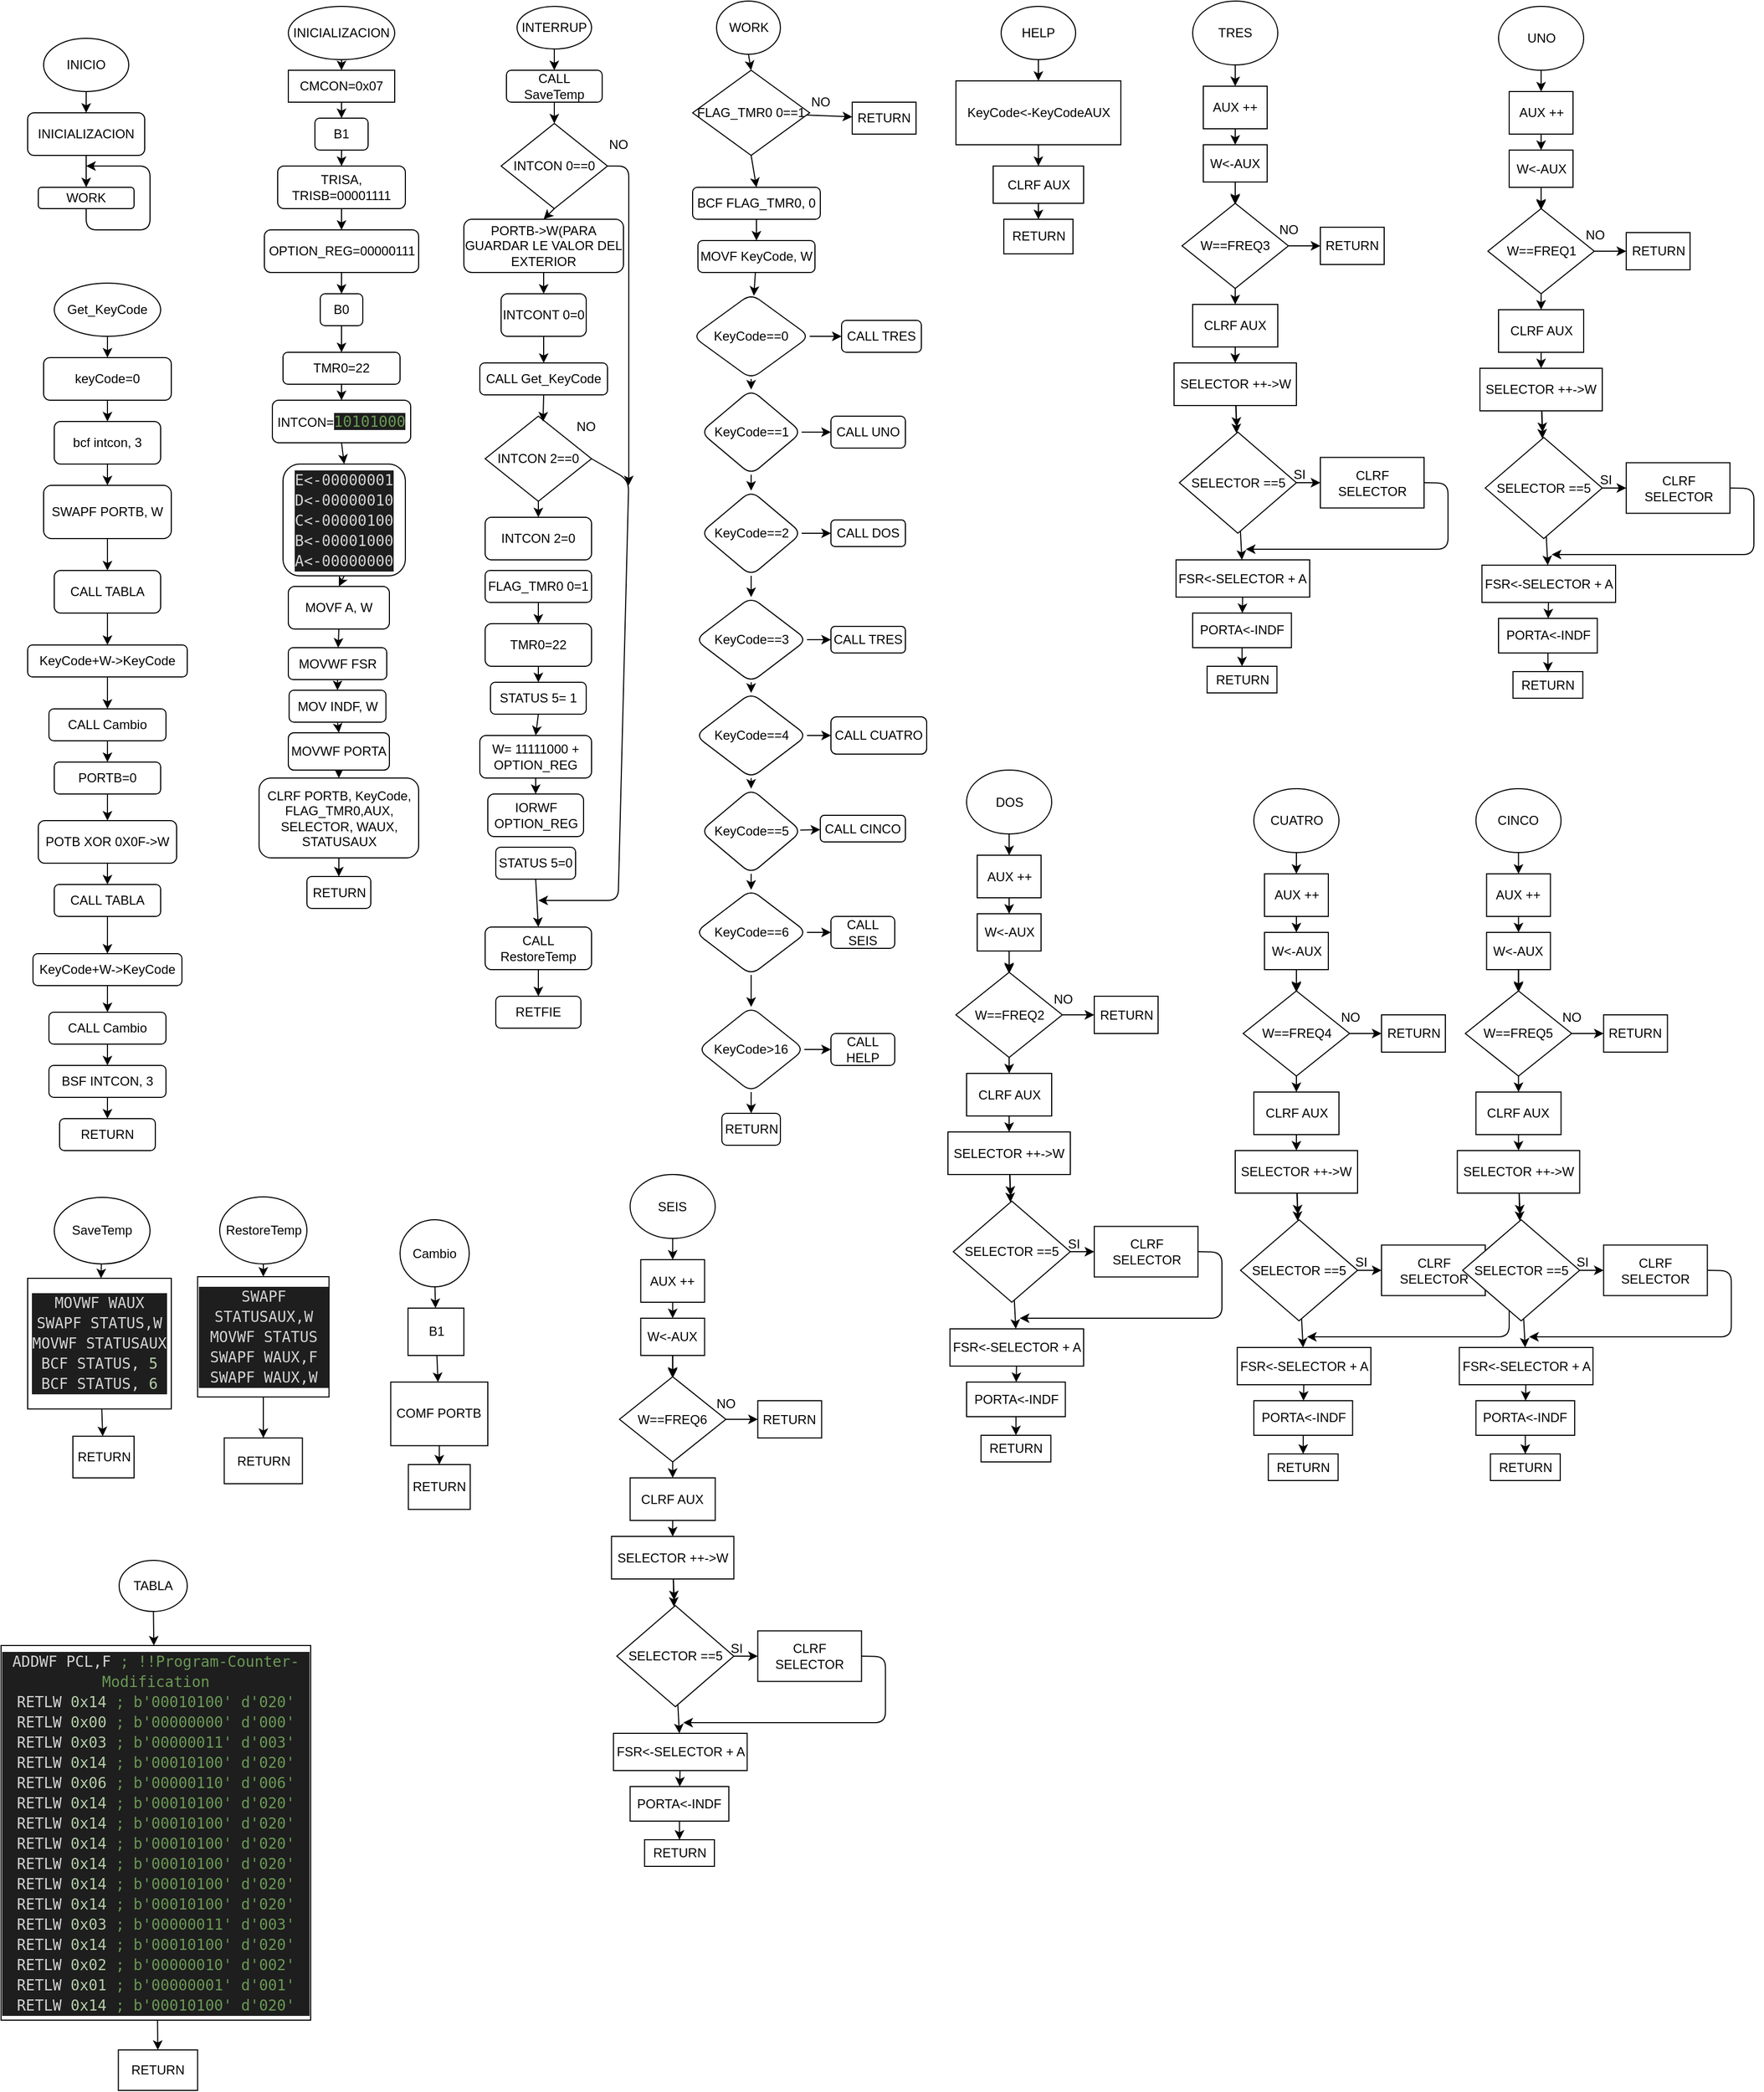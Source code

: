 <mxfile>
    <diagram id="FasSztnANi7zbfG-7yxS" name="Page-1">
        <mxGraphModel dx="736" dy="581" grid="1" gridSize="10" guides="1" tooltips="1" connect="1" arrows="1" fold="1" page="1" pageScale="1" pageWidth="850" pageHeight="1100" math="0" shadow="0">
            <root>
                <mxCell id="0"/>
                <mxCell id="1" parent="0"/>
                <mxCell id="5" style="edgeStyle=none;html=1;exitX=0.5;exitY=1;exitDx=0;exitDy=0;entryX=0.5;entryY=0;entryDx=0;entryDy=0;" parent="1" source="2" target="3" edge="1">
                    <mxGeometry relative="1" as="geometry"/>
                </mxCell>
                <mxCell id="2" value="INICIO" style="ellipse;whiteSpace=wrap;html=1;" parent="1" vertex="1">
                    <mxGeometry x="40" y="40" width="80" height="50" as="geometry"/>
                </mxCell>
                <mxCell id="6" style="edgeStyle=none;html=1;exitX=0.5;exitY=1;exitDx=0;exitDy=0;entryX=0.5;entryY=0;entryDx=0;entryDy=0;" parent="1" source="3" target="4" edge="1">
                    <mxGeometry relative="1" as="geometry"/>
                </mxCell>
                <mxCell id="3" value="INICIALIZACION" style="rounded=1;whiteSpace=wrap;html=1;" parent="1" vertex="1">
                    <mxGeometry x="25" y="110" width="110" height="40" as="geometry"/>
                </mxCell>
                <mxCell id="117" style="edgeStyle=none;html=1;exitX=0.5;exitY=1;exitDx=0;exitDy=0;" parent="1" source="4" edge="1">
                    <mxGeometry relative="1" as="geometry">
                        <mxPoint x="80" y="160" as="targetPoint"/>
                        <mxPoint x="140" y="210" as="sourcePoint"/>
                        <Array as="points">
                            <mxPoint x="80" y="220"/>
                            <mxPoint x="140" y="220"/>
                            <mxPoint x="140" y="160"/>
                        </Array>
                    </mxGeometry>
                </mxCell>
                <mxCell id="4" value="WORK" style="rounded=1;whiteSpace=wrap;html=1;" parent="1" vertex="1">
                    <mxGeometry x="35" y="180" width="90" height="20" as="geometry"/>
                </mxCell>
                <mxCell id="433" style="edgeStyle=none;html=1;exitX=0.5;exitY=1;exitDx=0;exitDy=0;" parent="1" source="8" edge="1">
                    <mxGeometry relative="1" as="geometry">
                        <mxPoint x="320" y="70" as="targetPoint"/>
                    </mxGeometry>
                </mxCell>
                <mxCell id="8" value="INICIALIZACION" style="ellipse;whiteSpace=wrap;html=1;" parent="1" vertex="1">
                    <mxGeometry x="270" y="10" width="100" height="50" as="geometry"/>
                </mxCell>
                <mxCell id="16" style="edgeStyle=none;html=1;exitX=0.5;exitY=1;exitDx=0;exitDy=0;entryX=0.5;entryY=0;entryDx=0;entryDy=0;" parent="1" source="9" target="10" edge="1">
                    <mxGeometry relative="1" as="geometry"/>
                </mxCell>
                <mxCell id="9" value="B1" style="rounded=1;whiteSpace=wrap;html=1;" parent="1" vertex="1">
                    <mxGeometry x="295" y="115" width="50" height="30" as="geometry"/>
                </mxCell>
                <mxCell id="26" style="edgeStyle=none;html=1;exitX=0.5;exitY=1;exitDx=0;exitDy=0;" parent="1" source="10" target="11" edge="1">
                    <mxGeometry relative="1" as="geometry"/>
                </mxCell>
                <mxCell id="10" value="TRISA, TRISB=00001111" style="rounded=1;whiteSpace=wrap;html=1;" parent="1" vertex="1">
                    <mxGeometry x="260" y="160" width="120" height="40" as="geometry"/>
                </mxCell>
                <mxCell id="27" style="edgeStyle=none;html=1;exitX=0.5;exitY=1;exitDx=0;exitDy=0;entryX=0.5;entryY=0;entryDx=0;entryDy=0;" parent="1" source="11" target="12" edge="1">
                    <mxGeometry relative="1" as="geometry"/>
                </mxCell>
                <mxCell id="11" value="OPTION_REG=00000111" style="rounded=1;whiteSpace=wrap;html=1;" parent="1" vertex="1">
                    <mxGeometry x="247.5" y="220" width="145" height="40" as="geometry"/>
                </mxCell>
                <mxCell id="28" style="edgeStyle=none;html=1;exitX=0.5;exitY=1;exitDx=0;exitDy=0;entryX=0.5;entryY=0;entryDx=0;entryDy=0;" parent="1" source="12" target="18" edge="1">
                    <mxGeometry relative="1" as="geometry"/>
                </mxCell>
                <mxCell id="12" value="B0" style="rounded=1;whiteSpace=wrap;html=1;" parent="1" vertex="1">
                    <mxGeometry x="300" y="280" width="40" height="30" as="geometry"/>
                </mxCell>
                <mxCell id="184" style="edgeStyle=none;html=1;exitX=0.5;exitY=1;exitDx=0;exitDy=0;entryX=0.5;entryY=0;entryDx=0;entryDy=0;" parent="1" source="13" target="156" edge="1">
                    <mxGeometry relative="1" as="geometry"/>
                </mxCell>
                <mxCell id="13" value="INTCON=&lt;span style=&quot;color: rgb(106, 153, 85); background-color: rgb(30, 30, 30); font-family: &amp;quot;Droid Sans Mono&amp;quot;, &amp;quot;monospace&amp;quot;, monospace; font-size: 14px;&quot;&gt;10101000&lt;/span&gt;" style="rounded=1;whiteSpace=wrap;html=1;" parent="1" vertex="1">
                    <mxGeometry x="255" y="380" width="130" height="40" as="geometry"/>
                </mxCell>
                <mxCell id="14" value="RETURN" style="rounded=1;whiteSpace=wrap;html=1;" parent="1" vertex="1">
                    <mxGeometry x="287.5" y="827.5" width="60" height="30" as="geometry"/>
                </mxCell>
                <mxCell id="29" style="edgeStyle=none;html=1;exitX=0.5;exitY=1;exitDx=0;exitDy=0;entryX=0.5;entryY=0;entryDx=0;entryDy=0;" parent="1" source="18" target="13" edge="1">
                    <mxGeometry relative="1" as="geometry"/>
                </mxCell>
                <mxCell id="18" value="TMR0=22" style="rounded=1;whiteSpace=wrap;html=1;" parent="1" vertex="1">
                    <mxGeometry x="265" y="335" width="110" height="30" as="geometry"/>
                </mxCell>
                <mxCell id="31" style="edgeStyle=none;html=1;exitX=0.5;exitY=1;exitDx=0;exitDy=0;entryX=0.5;entryY=0;entryDx=0;entryDy=0;" parent="1" source="19" target="20" edge="1">
                    <mxGeometry relative="1" as="geometry"/>
                </mxCell>
                <mxCell id="19" value="INTERRUP" style="ellipse;whiteSpace=wrap;html=1;" parent="1" vertex="1">
                    <mxGeometry x="485" y="10" width="70" height="40" as="geometry"/>
                </mxCell>
                <mxCell id="126" style="edgeStyle=none;html=1;exitX=0.5;exitY=1;exitDx=0;exitDy=0;entryX=0.5;entryY=0;entryDx=0;entryDy=0;" parent="1" source="20" target="125" edge="1">
                    <mxGeometry relative="1" as="geometry"/>
                </mxCell>
                <mxCell id="20" value="CALL SaveTemp" style="rounded=1;whiteSpace=wrap;html=1;" parent="1" vertex="1">
                    <mxGeometry x="475" y="70" width="90" height="30" as="geometry"/>
                </mxCell>
                <mxCell id="121" style="edgeStyle=none;html=1;exitX=0.5;exitY=1;exitDx=0;exitDy=0;" parent="1" source="22" target="25" edge="1">
                    <mxGeometry relative="1" as="geometry"/>
                </mxCell>
                <mxCell id="22" value="FLAG_TMR0 0=1" style="rounded=1;whiteSpace=wrap;html=1;" parent="1" vertex="1">
                    <mxGeometry x="455" y="540" width="100" height="30" as="geometry"/>
                </mxCell>
                <mxCell id="128" style="edgeStyle=none;html=1;exitX=0.5;exitY=1;exitDx=0;exitDy=0;entryX=0.5;entryY=0;entryDx=0;entryDy=0;" parent="1" source="23" target="24" edge="1">
                    <mxGeometry relative="1" as="geometry"/>
                </mxCell>
                <mxCell id="23" value="CALL RestoreTemp" style="rounded=1;whiteSpace=wrap;html=1;" parent="1" vertex="1">
                    <mxGeometry x="455" y="875" width="100" height="40" as="geometry"/>
                </mxCell>
                <mxCell id="24" value="RETFIE" style="rounded=1;whiteSpace=wrap;html=1;" parent="1" vertex="1">
                    <mxGeometry x="465" y="940" width="80" height="30" as="geometry"/>
                </mxCell>
                <mxCell id="166" style="edgeStyle=none;html=1;exitX=0.5;exitY=1;exitDx=0;exitDy=0;entryX=0.5;entryY=0;entryDx=0;entryDy=0;" parent="1" source="25" target="162" edge="1">
                    <mxGeometry relative="1" as="geometry"/>
                </mxCell>
                <mxCell id="25" value="TMR0=22" style="rounded=1;whiteSpace=wrap;html=1;" parent="1" vertex="1">
                    <mxGeometry x="455" y="590" width="100" height="40" as="geometry"/>
                </mxCell>
                <mxCell id="52" style="edgeStyle=none;html=1;exitX=0.5;exitY=1;exitDx=0;exitDy=0;" parent="1" source="37" target="38" edge="1">
                    <mxGeometry relative="1" as="geometry"/>
                </mxCell>
                <mxCell id="37" value="Get_KeyCode" style="ellipse;whiteSpace=wrap;html=1;" parent="1" vertex="1">
                    <mxGeometry x="50" y="270" width="100" height="50" as="geometry"/>
                </mxCell>
                <mxCell id="53" style="edgeStyle=none;html=1;exitX=0.5;exitY=1;exitDx=0;exitDy=0;entryX=0.5;entryY=0;entryDx=0;entryDy=0;" parent="1" source="38" target="39" edge="1">
                    <mxGeometry relative="1" as="geometry"/>
                </mxCell>
                <mxCell id="38" value="keyCode=0" style="rounded=1;whiteSpace=wrap;html=1;" parent="1" vertex="1">
                    <mxGeometry x="40" y="340" width="120" height="40" as="geometry"/>
                </mxCell>
                <mxCell id="54" style="edgeStyle=none;html=1;exitX=0.5;exitY=1;exitDx=0;exitDy=0;" parent="1" source="39" target="40" edge="1">
                    <mxGeometry relative="1" as="geometry"/>
                </mxCell>
                <mxCell id="39" value="bcf intcon, 3" style="rounded=1;whiteSpace=wrap;html=1;" parent="1" vertex="1">
                    <mxGeometry x="50" y="400" width="100" height="40" as="geometry"/>
                </mxCell>
                <mxCell id="55" style="edgeStyle=none;html=1;exitX=0.5;exitY=1;exitDx=0;exitDy=0;entryX=0.5;entryY=0;entryDx=0;entryDy=0;" parent="1" source="40" target="41" edge="1">
                    <mxGeometry relative="1" as="geometry"/>
                </mxCell>
                <mxCell id="40" value="SWAPF PORTB, W" style="rounded=1;whiteSpace=wrap;html=1;" parent="1" vertex="1">
                    <mxGeometry x="40" y="460" width="120" height="50" as="geometry"/>
                </mxCell>
                <mxCell id="56" style="edgeStyle=none;html=1;exitX=0.5;exitY=1;exitDx=0;exitDy=0;entryX=0.5;entryY=0;entryDx=0;entryDy=0;" parent="1" source="41" target="42" edge="1">
                    <mxGeometry relative="1" as="geometry"/>
                </mxCell>
                <mxCell id="41" value="CALL TABLA" style="rounded=1;whiteSpace=wrap;html=1;" parent="1" vertex="1">
                    <mxGeometry x="50" y="540" width="100" height="40" as="geometry"/>
                </mxCell>
                <mxCell id="57" style="edgeStyle=none;html=1;exitX=0.5;exitY=1;exitDx=0;exitDy=0;entryX=0.5;entryY=0;entryDx=0;entryDy=0;" parent="1" source="42" target="43" edge="1">
                    <mxGeometry relative="1" as="geometry"/>
                </mxCell>
                <mxCell id="42" value="KeyCode+W-&amp;gt;KeyCode" style="rounded=1;whiteSpace=wrap;html=1;" parent="1" vertex="1">
                    <mxGeometry x="25" y="610" width="150" height="30" as="geometry"/>
                </mxCell>
                <mxCell id="58" style="edgeStyle=none;html=1;exitX=0.5;exitY=1;exitDx=0;exitDy=0;entryX=0.5;entryY=0;entryDx=0;entryDy=0;" parent="1" source="43" target="44" edge="1">
                    <mxGeometry relative="1" as="geometry"/>
                </mxCell>
                <mxCell id="43" value="CALL Cambio" style="rounded=1;whiteSpace=wrap;html=1;" parent="1" vertex="1">
                    <mxGeometry x="45" y="670" width="110" height="30" as="geometry"/>
                </mxCell>
                <mxCell id="59" style="edgeStyle=none;html=1;exitX=0.5;exitY=1;exitDx=0;exitDy=0;entryX=0.5;entryY=0;entryDx=0;entryDy=0;" parent="1" source="44" target="45" edge="1">
                    <mxGeometry relative="1" as="geometry"/>
                </mxCell>
                <mxCell id="44" value="PORTB=0" style="rounded=1;whiteSpace=wrap;html=1;" parent="1" vertex="1">
                    <mxGeometry x="50" y="720" width="100" height="30" as="geometry"/>
                </mxCell>
                <mxCell id="60" style="edgeStyle=none;html=1;exitX=0.5;exitY=1;exitDx=0;exitDy=0;entryX=0.5;entryY=0;entryDx=0;entryDy=0;" parent="1" source="45" target="46" edge="1">
                    <mxGeometry relative="1" as="geometry"/>
                </mxCell>
                <mxCell id="45" value="POTB XOR 0X0F-&amp;gt;W" style="rounded=1;whiteSpace=wrap;html=1;" parent="1" vertex="1">
                    <mxGeometry x="35" y="775" width="130" height="40" as="geometry"/>
                </mxCell>
                <mxCell id="61" style="edgeStyle=none;html=1;exitX=0.5;exitY=1;exitDx=0;exitDy=0;" parent="1" source="46" target="47" edge="1">
                    <mxGeometry relative="1" as="geometry"/>
                </mxCell>
                <mxCell id="46" value="CALL TABLA" style="rounded=1;whiteSpace=wrap;html=1;" parent="1" vertex="1">
                    <mxGeometry x="50" y="835" width="100" height="30" as="geometry"/>
                </mxCell>
                <mxCell id="62" style="edgeStyle=none;html=1;exitX=0.5;exitY=1;exitDx=0;exitDy=0;entryX=0.5;entryY=0;entryDx=0;entryDy=0;" parent="1" source="47" target="48" edge="1">
                    <mxGeometry relative="1" as="geometry"/>
                </mxCell>
                <mxCell id="47" value="KeyCode+W-&amp;gt;KeyCode" style="rounded=1;whiteSpace=wrap;html=1;" parent="1" vertex="1">
                    <mxGeometry x="30" y="900" width="140" height="30" as="geometry"/>
                </mxCell>
                <mxCell id="63" style="edgeStyle=none;html=1;exitX=0.5;exitY=1;exitDx=0;exitDy=0;entryX=0.5;entryY=0;entryDx=0;entryDy=0;" parent="1" source="48" target="50" edge="1">
                    <mxGeometry relative="1" as="geometry"/>
                </mxCell>
                <mxCell id="48" value="CALL Cambio" style="rounded=1;whiteSpace=wrap;html=1;" parent="1" vertex="1">
                    <mxGeometry x="45" y="955" width="110" height="30" as="geometry"/>
                </mxCell>
                <mxCell id="64" style="edgeStyle=none;html=1;exitX=0.5;exitY=1;exitDx=0;exitDy=0;" parent="1" source="50" target="51" edge="1">
                    <mxGeometry relative="1" as="geometry"/>
                </mxCell>
                <mxCell id="50" value="BSF INTCON, 3" style="rounded=1;whiteSpace=wrap;html=1;" parent="1" vertex="1">
                    <mxGeometry x="45" y="1005" width="110" height="30" as="geometry"/>
                </mxCell>
                <mxCell id="51" value="RETURN" style="rounded=1;whiteSpace=wrap;html=1;" parent="1" vertex="1">
                    <mxGeometry x="55" y="1055" width="90" height="30" as="geometry"/>
                </mxCell>
                <mxCell id="227" style="edgeStyle=none;html=1;exitX=0.5;exitY=1;exitDx=0;exitDy=0;entryX=0.5;entryY=0;entryDx=0;entryDy=0;" parent="1" source="65" target="89" edge="1">
                    <mxGeometry relative="1" as="geometry"/>
                </mxCell>
                <mxCell id="65" value="WORK" style="ellipse;whiteSpace=wrap;html=1;" parent="1" vertex="1">
                    <mxGeometry x="672.5" y="5" width="60" height="50" as="geometry"/>
                </mxCell>
                <mxCell id="189" value="" style="edgeStyle=none;html=1;" parent="1" source="84" target="188" edge="1">
                    <mxGeometry relative="1" as="geometry"/>
                </mxCell>
                <mxCell id="84" value="BCF FLAG_TMR0, 0" style="rounded=1;whiteSpace=wrap;html=1;" parent="1" vertex="1">
                    <mxGeometry x="650" y="180" width="120" height="30" as="geometry"/>
                </mxCell>
                <mxCell id="91" value="" style="edgeStyle=none;html=1;" parent="1" source="89" target="90" edge="1">
                    <mxGeometry relative="1" as="geometry"/>
                </mxCell>
                <mxCell id="101" style="edgeStyle=none;html=1;exitX=0.5;exitY=1;exitDx=0;exitDy=0;entryX=0.5;entryY=0;entryDx=0;entryDy=0;" parent="1" source="89" target="84" edge="1">
                    <mxGeometry relative="1" as="geometry"/>
                </mxCell>
                <mxCell id="89" value="FLAG_TMR0 0==1" style="rhombus;whiteSpace=wrap;html=1;" parent="1" vertex="1">
                    <mxGeometry x="650" y="70" width="110" height="80" as="geometry"/>
                </mxCell>
                <mxCell id="90" value="RETURN" style="whiteSpace=wrap;html=1;" parent="1" vertex="1">
                    <mxGeometry x="800" y="100" width="60" height="30" as="geometry"/>
                </mxCell>
                <mxCell id="124" style="edgeStyle=none;html=1;exitX=1;exitY=0.5;exitDx=0;exitDy=0;" parent="1" source="122" edge="1">
                    <mxGeometry relative="1" as="geometry">
                        <mxPoint x="505" y="850" as="targetPoint"/>
                        <Array as="points">
                            <mxPoint x="590" y="455"/>
                            <mxPoint x="580" y="850"/>
                        </Array>
                    </mxGeometry>
                </mxCell>
                <mxCell id="159" style="edgeStyle=none;html=1;exitX=0.5;exitY=1;exitDx=0;exitDy=0;" parent="1" source="122" target="157" edge="1">
                    <mxGeometry relative="1" as="geometry"/>
                </mxCell>
                <mxCell id="122" value="INTCON 2==0" style="rhombus;whiteSpace=wrap;html=1;" parent="1" vertex="1">
                    <mxGeometry x="455" y="395" width="100" height="80" as="geometry"/>
                </mxCell>
                <mxCell id="127" style="edgeStyle=none;html=1;exitX=1;exitY=0.5;exitDx=0;exitDy=0;" parent="1" source="125" edge="1">
                    <mxGeometry relative="1" as="geometry">
                        <mxPoint x="590" y="460.0" as="targetPoint"/>
                        <Array as="points">
                            <mxPoint x="590" y="160"/>
                        </Array>
                    </mxGeometry>
                </mxCell>
                <mxCell id="132" style="edgeStyle=none;html=1;exitX=0.5;exitY=1;exitDx=0;exitDy=0;entryX=0.5;entryY=0;entryDx=0;entryDy=0;" parent="1" source="125" target="129" edge="1">
                    <mxGeometry relative="1" as="geometry"/>
                </mxCell>
                <mxCell id="125" value="INTCON 0==0" style="rhombus;whiteSpace=wrap;html=1;" parent="1" vertex="1">
                    <mxGeometry x="470" y="120" width="100" height="80" as="geometry"/>
                </mxCell>
                <mxCell id="133" style="edgeStyle=none;html=1;exitX=0.5;exitY=1;exitDx=0;exitDy=0;" parent="1" source="129" target="130" edge="1">
                    <mxGeometry relative="1" as="geometry"/>
                </mxCell>
                <mxCell id="129" value="PORTB-&amp;gt;W(PARA GUARDAR LE VALOR DEL EXTERIOR" style="rounded=1;whiteSpace=wrap;html=1;" parent="1" vertex="1">
                    <mxGeometry x="435" y="210" width="150" height="50" as="geometry"/>
                </mxCell>
                <mxCell id="134" style="edgeStyle=none;html=1;exitX=0.5;exitY=1;exitDx=0;exitDy=0;" parent="1" source="130" target="131" edge="1">
                    <mxGeometry relative="1" as="geometry"/>
                </mxCell>
                <mxCell id="130" value="INTCONT 0=0" style="rounded=1;whiteSpace=wrap;html=1;" parent="1" vertex="1">
                    <mxGeometry x="470" y="280" width="80" height="40" as="geometry"/>
                </mxCell>
                <mxCell id="136" style="edgeStyle=none;html=1;exitX=0.5;exitY=1;exitDx=0;exitDy=0;entryX=0.544;entryY=0.063;entryDx=0;entryDy=0;entryPerimeter=0;" parent="1" source="131" target="122" edge="1">
                    <mxGeometry relative="1" as="geometry"/>
                </mxCell>
                <mxCell id="131" value="CALL Get_KeyCode" style="rounded=1;whiteSpace=wrap;html=1;" parent="1" vertex="1">
                    <mxGeometry x="450" y="345" width="120" height="30" as="geometry"/>
                </mxCell>
                <mxCell id="142" style="edgeStyle=none;html=1;exitX=0.5;exitY=1;exitDx=0;exitDy=0;" parent="1" source="137" target="138" edge="1">
                    <mxGeometry relative="1" as="geometry"/>
                </mxCell>
                <mxCell id="137" value="W= 11111000 + OPTION_REG" style="rounded=1;whiteSpace=wrap;html=1;" parent="1" vertex="1">
                    <mxGeometry x="450" y="695" width="105" height="40" as="geometry"/>
                </mxCell>
                <mxCell id="141" style="edgeStyle=none;html=1;exitX=0.5;exitY=1;exitDx=0;exitDy=0;" parent="1" source="138" edge="1">
                    <mxGeometry relative="1" as="geometry">
                        <mxPoint x="515" y="767.5" as="targetPoint"/>
                    </mxGeometry>
                </mxCell>
                <mxCell id="167" style="edgeStyle=none;html=1;exitX=0.5;exitY=1;exitDx=0;exitDy=0;entryX=0.5;entryY=0;entryDx=0;entryDy=0;" parent="1" edge="1">
                    <mxGeometry relative="1" as="geometry">
                        <mxPoint x="517.5" y="775" as="sourcePoint"/>
                        <mxPoint x="517.5" y="785" as="targetPoint"/>
                    </mxGeometry>
                </mxCell>
                <mxCell id="138" value="IORWF OPTION_REG" style="rounded=1;whiteSpace=wrap;html=1;" parent="1" vertex="1">
                    <mxGeometry x="457.5" y="750" width="90" height="40" as="geometry"/>
                </mxCell>
                <mxCell id="140" style="edgeStyle=none;html=1;entryX=0.5;entryY=0;entryDx=0;entryDy=0;exitX=0.5;exitY=1;exitDx=0;exitDy=0;" parent="1" source="160" target="23" edge="1">
                    <mxGeometry relative="1" as="geometry">
                        <mxPoint x="490" y="840" as="sourcePoint"/>
                    </mxGeometry>
                </mxCell>
                <mxCell id="145" style="edgeStyle=none;html=1;exitX=0.5;exitY=1;exitDx=0;exitDy=0;entryX=0.5;entryY=0;entryDx=0;entryDy=0;" parent="1" source="144" target="14" edge="1">
                    <mxGeometry relative="1" as="geometry"/>
                </mxCell>
                <mxCell id="144" value="CLRF PORTB, KeyCode, FLAG_TMR0,AUX, SELECTOR, WAUX, STATUSAUX" style="rounded=1;whiteSpace=wrap;html=1;" parent="1" vertex="1">
                    <mxGeometry x="242.5" y="735" width="150" height="75" as="geometry"/>
                </mxCell>
                <mxCell id="182" style="edgeStyle=none;html=1;exitX=0.5;exitY=1;exitDx=0;exitDy=0;entryX=0.5;entryY=0;entryDx=0;entryDy=0;" parent="1" source="156" target="181" edge="1">
                    <mxGeometry relative="1" as="geometry"/>
                </mxCell>
                <mxCell id="156" value="&lt;div style=&quot;color: rgb(212, 212, 212); background-color: rgb(30, 30, 30); font-family: &amp;quot;Droid Sans Mono&amp;quot;, &amp;quot;monospace&amp;quot;, monospace; font-size: 14px; line-height: 19px;&quot;&gt;E&amp;lt;-00000001&lt;/div&gt;&lt;div style=&quot;color: rgb(212, 212, 212); background-color: rgb(30, 30, 30); font-family: &amp;quot;Droid Sans Mono&amp;quot;, &amp;quot;monospace&amp;quot;, monospace; font-size: 14px; line-height: 19px;&quot;&gt;D&amp;lt;-00000010&lt;/div&gt;&lt;div style=&quot;color: rgb(212, 212, 212); background-color: rgb(30, 30, 30); font-family: &amp;quot;Droid Sans Mono&amp;quot;, &amp;quot;monospace&amp;quot;, monospace; font-size: 14px; line-height: 19px;&quot;&gt;C&amp;lt;-00000100&lt;/div&gt;&lt;div style=&quot;color: rgb(212, 212, 212); background-color: rgb(30, 30, 30); font-family: &amp;quot;Droid Sans Mono&amp;quot;, &amp;quot;monospace&amp;quot;, monospace; font-size: 14px; line-height: 19px;&quot;&gt;B&amp;lt;-00001000&lt;/div&gt;&lt;div style=&quot;color: rgb(212, 212, 212); background-color: rgb(30, 30, 30); font-family: &amp;quot;Droid Sans Mono&amp;quot;, &amp;quot;monospace&amp;quot;, monospace; font-size: 14px; line-height: 19px;&quot;&gt;A&amp;lt;-00000000&lt;/div&gt;" style="rounded=1;whiteSpace=wrap;html=1;" parent="1" vertex="1">
                    <mxGeometry x="265" y="440" width="115" height="105" as="geometry"/>
                </mxCell>
                <mxCell id="157" value="INTCON 2=0" style="rounded=1;whiteSpace=wrap;html=1;" parent="1" vertex="1">
                    <mxGeometry x="455" y="490" width="100" height="40" as="geometry"/>
                </mxCell>
                <mxCell id="160" value="STATUS 5=0" style="rounded=1;whiteSpace=wrap;html=1;" parent="1" vertex="1">
                    <mxGeometry x="465" y="800" width="75" height="30" as="geometry"/>
                </mxCell>
                <mxCell id="165" style="edgeStyle=none;html=1;exitX=0.5;exitY=1;exitDx=0;exitDy=0;entryX=0.5;entryY=0;entryDx=0;entryDy=0;" parent="1" source="162" target="137" edge="1">
                    <mxGeometry relative="1" as="geometry"/>
                </mxCell>
                <mxCell id="162" value="STATUS 5= 1" style="rounded=1;whiteSpace=wrap;html=1;" parent="1" vertex="1">
                    <mxGeometry x="460" y="645" width="90" height="30" as="geometry"/>
                </mxCell>
                <mxCell id="168" value="NO" style="text;html=1;strokeColor=none;fillColor=none;align=center;verticalAlign=middle;whiteSpace=wrap;rounded=0;" parent="1" vertex="1">
                    <mxGeometry x="520" y="390" width="60" height="30" as="geometry"/>
                </mxCell>
                <mxCell id="170" value="NO" style="text;html=1;align=center;verticalAlign=middle;resizable=0;points=[];autosize=1;strokeColor=none;fillColor=none;" parent="1" vertex="1">
                    <mxGeometry x="560" y="125" width="40" height="30" as="geometry"/>
                </mxCell>
                <mxCell id="178" style="edgeStyle=none;html=1;exitX=0.5;exitY=1;exitDx=0;exitDy=0;" parent="1" source="171" target="176" edge="1">
                    <mxGeometry relative="1" as="geometry"/>
                </mxCell>
                <mxCell id="171" value="MOVWF FSR" style="rounded=1;whiteSpace=wrap;html=1;" parent="1" vertex="1">
                    <mxGeometry x="270" y="612.5" width="92.5" height="30" as="geometry"/>
                </mxCell>
                <mxCell id="179" style="edgeStyle=none;html=1;exitX=0.5;exitY=1;exitDx=0;exitDy=0;entryX=0.5;entryY=0;entryDx=0;entryDy=0;" parent="1" source="176" target="177" edge="1">
                    <mxGeometry relative="1" as="geometry"/>
                </mxCell>
                <mxCell id="176" value="MOV INDF, W" style="rounded=1;whiteSpace=wrap;html=1;" parent="1" vertex="1">
                    <mxGeometry x="270.75" y="652.5" width="91" height="30" as="geometry"/>
                </mxCell>
                <mxCell id="180" style="edgeStyle=none;html=1;exitX=0.5;exitY=1;exitDx=0;exitDy=0;entryX=0.5;entryY=0;entryDx=0;entryDy=0;" parent="1" source="177" target="144" edge="1">
                    <mxGeometry relative="1" as="geometry"/>
                </mxCell>
                <mxCell id="177" value="MOVWF PORTA" style="rounded=1;whiteSpace=wrap;html=1;" parent="1" vertex="1">
                    <mxGeometry x="270" y="692.5" width="95" height="35" as="geometry"/>
                </mxCell>
                <mxCell id="183" style="edgeStyle=none;html=1;exitX=0.5;exitY=1;exitDx=0;exitDy=0;" parent="1" source="181" target="171" edge="1">
                    <mxGeometry relative="1" as="geometry"/>
                </mxCell>
                <mxCell id="181" value="MOVF A, W" style="rounded=1;whiteSpace=wrap;html=1;" parent="1" vertex="1">
                    <mxGeometry x="270" y="555" width="95" height="40" as="geometry"/>
                </mxCell>
                <mxCell id="187" value="NO" style="text;html=1;align=center;verticalAlign=middle;resizable=0;points=[];autosize=1;strokeColor=none;fillColor=none;" parent="1" vertex="1">
                    <mxGeometry x="750" y="85" width="40" height="30" as="geometry"/>
                </mxCell>
                <mxCell id="192" value="" style="edgeStyle=none;html=1;" parent="1" source="188" target="191" edge="1">
                    <mxGeometry relative="1" as="geometry"/>
                </mxCell>
                <mxCell id="188" value="MOVF KeyCode, W" style="whiteSpace=wrap;html=1;rounded=1;" parent="1" vertex="1">
                    <mxGeometry x="655" y="230" width="110" height="30" as="geometry"/>
                </mxCell>
                <mxCell id="194" value="" style="edgeStyle=none;html=1;" parent="1" source="191" target="193" edge="1">
                    <mxGeometry relative="1" as="geometry"/>
                </mxCell>
                <mxCell id="207" value="" style="edgeStyle=none;html=1;" parent="1" source="191" target="206" edge="1">
                    <mxGeometry relative="1" as="geometry"/>
                </mxCell>
                <mxCell id="191" value="KeyCode==0" style="rhombus;whiteSpace=wrap;html=1;rounded=1;" parent="1" vertex="1">
                    <mxGeometry x="650" y="280" width="110" height="80" as="geometry"/>
                </mxCell>
                <mxCell id="196" value="" style="edgeStyle=none;html=1;" parent="1" source="193" target="195" edge="1">
                    <mxGeometry relative="1" as="geometry"/>
                </mxCell>
                <mxCell id="210" value="" style="edgeStyle=none;html=1;" parent="1" source="193" target="209" edge="1">
                    <mxGeometry relative="1" as="geometry"/>
                </mxCell>
                <mxCell id="193" value="KeyCode==1" style="rhombus;whiteSpace=wrap;html=1;rounded=1;" parent="1" vertex="1">
                    <mxGeometry x="657.5" y="370" width="95" height="80" as="geometry"/>
                </mxCell>
                <mxCell id="198" value="" style="edgeStyle=none;html=1;" parent="1" source="195" target="197" edge="1">
                    <mxGeometry relative="1" as="geometry"/>
                </mxCell>
                <mxCell id="212" value="" style="edgeStyle=none;html=1;" parent="1" source="195" target="211" edge="1">
                    <mxGeometry relative="1" as="geometry"/>
                </mxCell>
                <mxCell id="195" value="KeyCode==2" style="rhombus;whiteSpace=wrap;html=1;rounded=1;" parent="1" vertex="1">
                    <mxGeometry x="657.5" y="465" width="95" height="80" as="geometry"/>
                </mxCell>
                <mxCell id="201" value="" style="edgeStyle=none;html=1;" parent="1" source="197" target="200" edge="1">
                    <mxGeometry relative="1" as="geometry"/>
                </mxCell>
                <mxCell id="214" value="" style="edgeStyle=none;html=1;" parent="1" source="197" target="213" edge="1">
                    <mxGeometry relative="1" as="geometry"/>
                </mxCell>
                <mxCell id="197" value="KeyCode==3" style="rhombus;whiteSpace=wrap;html=1;rounded=1;" parent="1" vertex="1">
                    <mxGeometry x="652.5" y="565" width="105" height="80" as="geometry"/>
                </mxCell>
                <mxCell id="203" value="" style="edgeStyle=none;html=1;" parent="1" source="200" target="202" edge="1">
                    <mxGeometry relative="1" as="geometry"/>
                </mxCell>
                <mxCell id="216" value="" style="edgeStyle=none;html=1;" parent="1" source="200" target="215" edge="1">
                    <mxGeometry relative="1" as="geometry"/>
                </mxCell>
                <mxCell id="200" value="KeyCode==4" style="rhombus;whiteSpace=wrap;html=1;rounded=1;" parent="1" vertex="1">
                    <mxGeometry x="652.5" y="655" width="105" height="80" as="geometry"/>
                </mxCell>
                <mxCell id="205" value="" style="edgeStyle=none;html=1;" parent="1" source="202" target="204" edge="1">
                    <mxGeometry relative="1" as="geometry"/>
                </mxCell>
                <mxCell id="218" value="" style="edgeStyle=none;html=1;" parent="1" source="202" target="217" edge="1">
                    <mxGeometry relative="1" as="geometry"/>
                </mxCell>
                <mxCell id="202" value="KeyCode==5" style="rhombus;whiteSpace=wrap;html=1;rounded=1;" parent="1" vertex="1">
                    <mxGeometry x="657.5" y="745" width="95" height="80" as="geometry"/>
                </mxCell>
                <mxCell id="220" value="" style="edgeStyle=none;html=1;" parent="1" source="204" target="219" edge="1">
                    <mxGeometry relative="1" as="geometry"/>
                </mxCell>
                <mxCell id="222" value="" style="edgeStyle=none;html=1;" parent="1" source="204" target="221" edge="1">
                    <mxGeometry relative="1" as="geometry"/>
                </mxCell>
                <mxCell id="204" value="KeyCode==6" style="rhombus;whiteSpace=wrap;html=1;rounded=1;" parent="1" vertex="1">
                    <mxGeometry x="652.5" y="840" width="105" height="80" as="geometry"/>
                </mxCell>
                <mxCell id="206" value="CALL TRES" style="whiteSpace=wrap;html=1;rounded=1;" parent="1" vertex="1">
                    <mxGeometry x="790" y="305" width="75" height="30" as="geometry"/>
                </mxCell>
                <mxCell id="209" value="CALL UNO" style="whiteSpace=wrap;html=1;rounded=1;" parent="1" vertex="1">
                    <mxGeometry x="780" y="395" width="70" height="30" as="geometry"/>
                </mxCell>
                <mxCell id="211" value="CALL DOS" style="whiteSpace=wrap;html=1;rounded=1;" parent="1" vertex="1">
                    <mxGeometry x="780" y="492.5" width="70" height="25" as="geometry"/>
                </mxCell>
                <mxCell id="213" value="CALL TRES" style="whiteSpace=wrap;html=1;rounded=1;" parent="1" vertex="1">
                    <mxGeometry x="780" y="592.5" width="70" height="25" as="geometry"/>
                </mxCell>
                <mxCell id="215" value="CALL CUATRO" style="whiteSpace=wrap;html=1;rounded=1;" parent="1" vertex="1">
                    <mxGeometry x="780" y="677.5" width="90" height="35" as="geometry"/>
                </mxCell>
                <mxCell id="217" value="CALL CINCO" style="whiteSpace=wrap;html=1;rounded=1;" parent="1" vertex="1">
                    <mxGeometry x="770" y="770" width="80" height="25" as="geometry"/>
                </mxCell>
                <mxCell id="219" value="CALL SEIS" style="whiteSpace=wrap;html=1;rounded=1;" parent="1" vertex="1">
                    <mxGeometry x="780" y="865" width="60" height="30" as="geometry"/>
                </mxCell>
                <mxCell id="224" value="" style="edgeStyle=none;html=1;" parent="1" source="221" target="223" edge="1">
                    <mxGeometry relative="1" as="geometry"/>
                </mxCell>
                <mxCell id="226" value="" style="edgeStyle=none;html=1;" parent="1" source="221" target="225" edge="1">
                    <mxGeometry relative="1" as="geometry"/>
                </mxCell>
                <mxCell id="221" value="KeyCode&amp;gt;16" style="rhombus;whiteSpace=wrap;html=1;rounded=1;" parent="1" vertex="1">
                    <mxGeometry x="655" y="950" width="100" height="80" as="geometry"/>
                </mxCell>
                <mxCell id="223" value="CALL HELP" style="whiteSpace=wrap;html=1;rounded=1;" parent="1" vertex="1">
                    <mxGeometry x="780" y="975" width="60" height="30" as="geometry"/>
                </mxCell>
                <mxCell id="225" value="RETURN" style="whiteSpace=wrap;html=1;rounded=1;" parent="1" vertex="1">
                    <mxGeometry x="677.5" y="1050" width="55" height="30" as="geometry"/>
                </mxCell>
                <mxCell id="230" value="" style="edgeStyle=none;html=1;" parent="1" source="228" target="229" edge="1">
                    <mxGeometry relative="1" as="geometry"/>
                </mxCell>
                <mxCell id="228" value="HELP" style="ellipse;whiteSpace=wrap;html=1;" parent="1" vertex="1">
                    <mxGeometry x="940" y="10" width="70" height="50" as="geometry"/>
                </mxCell>
                <mxCell id="232" value="" style="edgeStyle=none;html=1;" parent="1" source="229" target="231" edge="1">
                    <mxGeometry relative="1" as="geometry"/>
                </mxCell>
                <mxCell id="229" value="KeyCode&amp;lt;-KeyCodeAUX" style="whiteSpace=wrap;html=1;" parent="1" vertex="1">
                    <mxGeometry x="897.5" y="80" width="155" height="60" as="geometry"/>
                </mxCell>
                <mxCell id="234" value="" style="edgeStyle=none;html=1;" parent="1" source="231" target="233" edge="1">
                    <mxGeometry relative="1" as="geometry"/>
                </mxCell>
                <mxCell id="231" value="CLRF AUX" style="whiteSpace=wrap;html=1;" parent="1" vertex="1">
                    <mxGeometry x="932.5" y="160" width="85" height="35" as="geometry"/>
                </mxCell>
                <mxCell id="233" value="RETURN" style="whiteSpace=wrap;html=1;" parent="1" vertex="1">
                    <mxGeometry x="942.5" y="210" width="65" height="32.5" as="geometry"/>
                </mxCell>
                <mxCell id="237" value="" style="edgeStyle=none;html=1;" parent="1" source="235" target="236" edge="1">
                    <mxGeometry relative="1" as="geometry"/>
                </mxCell>
                <mxCell id="235" value="TRES" style="ellipse;whiteSpace=wrap;html=1;" parent="1" vertex="1">
                    <mxGeometry x="1120" y="5" width="80" height="60" as="geometry"/>
                </mxCell>
                <mxCell id="239" value="" style="edgeStyle=none;html=1;" parent="1" source="236" target="238" edge="1">
                    <mxGeometry relative="1" as="geometry"/>
                </mxCell>
                <mxCell id="236" value="AUX ++" style="whiteSpace=wrap;html=1;" parent="1" vertex="1">
                    <mxGeometry x="1130" y="85" width="60" height="40" as="geometry"/>
                </mxCell>
                <mxCell id="241" value="" style="edgeStyle=none;html=1;" parent="1" source="238" edge="1">
                    <mxGeometry relative="1" as="geometry">
                        <mxPoint x="1160" y="196.25" as="targetPoint"/>
                    </mxGeometry>
                </mxCell>
                <mxCell id="243" value="" style="edgeStyle=none;html=1;" parent="1" source="238" target="242" edge="1">
                    <mxGeometry relative="1" as="geometry"/>
                </mxCell>
                <mxCell id="238" value="W&amp;lt;-AUX" style="whiteSpace=wrap;html=1;" parent="1" vertex="1">
                    <mxGeometry x="1130" y="140" width="60" height="35" as="geometry"/>
                </mxCell>
                <mxCell id="245" value="" style="edgeStyle=none;html=1;" parent="1" source="242" target="244" edge="1">
                    <mxGeometry relative="1" as="geometry"/>
                </mxCell>
                <mxCell id="247" value="" style="edgeStyle=none;html=1;" parent="1" source="242" target="246" edge="1">
                    <mxGeometry relative="1" as="geometry"/>
                </mxCell>
                <mxCell id="242" value="W==FREQ3" style="rhombus;whiteSpace=wrap;html=1;" parent="1" vertex="1">
                    <mxGeometry x="1110" y="195" width="100" height="80" as="geometry"/>
                </mxCell>
                <mxCell id="244" value="RETURN" style="whiteSpace=wrap;html=1;" parent="1" vertex="1">
                    <mxGeometry x="1240" y="217.5" width="60" height="35" as="geometry"/>
                </mxCell>
                <mxCell id="249" value="" style="edgeStyle=none;html=1;" parent="1" source="246" target="248" edge="1">
                    <mxGeometry relative="1" as="geometry"/>
                </mxCell>
                <mxCell id="246" value="CLRF AUX" style="whiteSpace=wrap;html=1;" parent="1" vertex="1">
                    <mxGeometry x="1120" y="290" width="80" height="40" as="geometry"/>
                </mxCell>
                <mxCell id="253" value="" style="edgeStyle=none;html=1;" parent="1" source="248" edge="1">
                    <mxGeometry relative="1" as="geometry">
                        <mxPoint x="1161.429" y="405" as="targetPoint"/>
                    </mxGeometry>
                </mxCell>
                <mxCell id="255" value="" style="edgeStyle=none;html=1;" parent="1" source="248" target="254" edge="1">
                    <mxGeometry relative="1" as="geometry"/>
                </mxCell>
                <mxCell id="248" value="SELECTOR ++-&amp;gt;W" style="whiteSpace=wrap;html=1;" parent="1" vertex="1">
                    <mxGeometry x="1102.5" y="345" width="115" height="40" as="geometry"/>
                </mxCell>
                <mxCell id="257" value="" style="edgeStyle=none;html=1;" parent="1" source="254" target="256" edge="1">
                    <mxGeometry relative="1" as="geometry"/>
                </mxCell>
                <mxCell id="259" value="" style="edgeStyle=none;html=1;" parent="1" source="254" target="258" edge="1">
                    <mxGeometry relative="1" as="geometry"/>
                </mxCell>
                <mxCell id="254" value="SELECTOR ==5" style="rhombus;whiteSpace=wrap;html=1;" parent="1" vertex="1">
                    <mxGeometry x="1107.5" y="410" width="110" height="95" as="geometry"/>
                </mxCell>
                <mxCell id="266" style="edgeStyle=none;html=1;exitX=1;exitY=0.5;exitDx=0;exitDy=0;" parent="1" source="256" edge="1">
                    <mxGeometry relative="1" as="geometry">
                        <mxPoint x="1170" y="520" as="targetPoint"/>
                        <Array as="points">
                            <mxPoint x="1360" y="458"/>
                            <mxPoint x="1360" y="520"/>
                        </Array>
                    </mxGeometry>
                </mxCell>
                <mxCell id="256" value="CLRF SELECTOR" style="whiteSpace=wrap;html=1;" parent="1" vertex="1">
                    <mxGeometry x="1240" y="433.75" width="97.5" height="47.5" as="geometry"/>
                </mxCell>
                <mxCell id="261" value="" style="edgeStyle=none;html=1;" parent="1" source="258" target="260" edge="1">
                    <mxGeometry relative="1" as="geometry"/>
                </mxCell>
                <mxCell id="258" value="FSR&amp;lt;-SELECTOR + A" style="whiteSpace=wrap;html=1;" parent="1" vertex="1">
                    <mxGeometry x="1104.38" y="530" width="125.62" height="35" as="geometry"/>
                </mxCell>
                <mxCell id="263" value="" style="edgeStyle=none;html=1;" parent="1" source="260" target="262" edge="1">
                    <mxGeometry relative="1" as="geometry"/>
                </mxCell>
                <mxCell id="260" value="PORTA&amp;lt;-INDF" style="whiteSpace=wrap;html=1;" parent="1" vertex="1">
                    <mxGeometry x="1120" y="580" width="92.81" height="32.5" as="geometry"/>
                </mxCell>
                <mxCell id="262" value="RETURN" style="whiteSpace=wrap;html=1;" parent="1" vertex="1">
                    <mxGeometry x="1133.59" y="630" width="65.62" height="25" as="geometry"/>
                </mxCell>
                <mxCell id="264" value="NO" style="text;html=1;align=center;verticalAlign=middle;resizable=0;points=[];autosize=1;strokeColor=none;fillColor=none;" parent="1" vertex="1">
                    <mxGeometry x="1190" y="205" width="40" height="30" as="geometry"/>
                </mxCell>
                <mxCell id="265" value="SI" style="text;html=1;align=center;verticalAlign=middle;resizable=0;points=[];autosize=1;strokeColor=none;fillColor=none;" parent="1" vertex="1">
                    <mxGeometry x="1205" y="435" width="30" height="30" as="geometry"/>
                </mxCell>
                <mxCell id="267" value="" style="edgeStyle=none;html=1;" parent="1" source="268" target="270" edge="1">
                    <mxGeometry relative="1" as="geometry"/>
                </mxCell>
                <mxCell id="268" value="UNO" style="ellipse;whiteSpace=wrap;html=1;" parent="1" vertex="1">
                    <mxGeometry x="1407.5" y="10" width="80" height="60" as="geometry"/>
                </mxCell>
                <mxCell id="269" value="" style="edgeStyle=none;html=1;" parent="1" source="270" target="273" edge="1">
                    <mxGeometry relative="1" as="geometry"/>
                </mxCell>
                <mxCell id="270" value="AUX ++" style="whiteSpace=wrap;html=1;" parent="1" vertex="1">
                    <mxGeometry x="1417.5" y="90" width="60" height="40" as="geometry"/>
                </mxCell>
                <mxCell id="271" value="" style="edgeStyle=none;html=1;" parent="1" source="273" edge="1">
                    <mxGeometry relative="1" as="geometry">
                        <mxPoint x="1447.5" y="201.25" as="targetPoint"/>
                    </mxGeometry>
                </mxCell>
                <mxCell id="272" value="" style="edgeStyle=none;html=1;" parent="1" source="273" target="276" edge="1">
                    <mxGeometry relative="1" as="geometry"/>
                </mxCell>
                <mxCell id="273" value="W&amp;lt;-AUX" style="whiteSpace=wrap;html=1;" parent="1" vertex="1">
                    <mxGeometry x="1417.5" y="145" width="60" height="35" as="geometry"/>
                </mxCell>
                <mxCell id="274" value="" style="edgeStyle=none;html=1;" parent="1" source="276" target="277" edge="1">
                    <mxGeometry relative="1" as="geometry"/>
                </mxCell>
                <mxCell id="275" value="" style="edgeStyle=none;html=1;" parent="1" source="276" target="279" edge="1">
                    <mxGeometry relative="1" as="geometry"/>
                </mxCell>
                <mxCell id="276" value="W==FREQ1" style="rhombus;whiteSpace=wrap;html=1;" parent="1" vertex="1">
                    <mxGeometry x="1397.5" y="200" width="100" height="80" as="geometry"/>
                </mxCell>
                <mxCell id="277" value="RETURN" style="whiteSpace=wrap;html=1;" parent="1" vertex="1">
                    <mxGeometry x="1527.5" y="222.5" width="60" height="35" as="geometry"/>
                </mxCell>
                <mxCell id="278" value="" style="edgeStyle=none;html=1;" parent="1" source="279" target="282" edge="1">
                    <mxGeometry relative="1" as="geometry"/>
                </mxCell>
                <mxCell id="279" value="CLRF AUX" style="whiteSpace=wrap;html=1;" parent="1" vertex="1">
                    <mxGeometry x="1407.5" y="295" width="80" height="40" as="geometry"/>
                </mxCell>
                <mxCell id="280" value="" style="edgeStyle=none;html=1;" parent="1" source="282" edge="1">
                    <mxGeometry relative="1" as="geometry">
                        <mxPoint x="1448.929" y="410.0" as="targetPoint"/>
                    </mxGeometry>
                </mxCell>
                <mxCell id="281" value="" style="edgeStyle=none;html=1;" parent="1" source="282" target="285" edge="1">
                    <mxGeometry relative="1" as="geometry"/>
                </mxCell>
                <mxCell id="282" value="SELECTOR ++-&amp;gt;W" style="whiteSpace=wrap;html=1;" parent="1" vertex="1">
                    <mxGeometry x="1390" y="350" width="115" height="40" as="geometry"/>
                </mxCell>
                <mxCell id="283" value="" style="edgeStyle=none;html=1;" parent="1" source="285" target="287" edge="1">
                    <mxGeometry relative="1" as="geometry"/>
                </mxCell>
                <mxCell id="284" value="" style="edgeStyle=none;html=1;" parent="1" source="285" target="289" edge="1">
                    <mxGeometry relative="1" as="geometry"/>
                </mxCell>
                <mxCell id="285" value="SELECTOR ==5" style="rhombus;whiteSpace=wrap;html=1;" parent="1" vertex="1">
                    <mxGeometry x="1395" y="415" width="110" height="95" as="geometry"/>
                </mxCell>
                <mxCell id="286" style="edgeStyle=none;html=1;exitX=1;exitY=0.5;exitDx=0;exitDy=0;" parent="1" source="287" edge="1">
                    <mxGeometry relative="1" as="geometry">
                        <mxPoint x="1457.5" y="525.0" as="targetPoint"/>
                        <Array as="points">
                            <mxPoint x="1647.5" y="463"/>
                            <mxPoint x="1647.5" y="525"/>
                        </Array>
                    </mxGeometry>
                </mxCell>
                <mxCell id="287" value="CLRF SELECTOR" style="whiteSpace=wrap;html=1;" parent="1" vertex="1">
                    <mxGeometry x="1527.5" y="438.75" width="97.5" height="47.5" as="geometry"/>
                </mxCell>
                <mxCell id="288" value="" style="edgeStyle=none;html=1;" parent="1" source="289" target="291" edge="1">
                    <mxGeometry relative="1" as="geometry"/>
                </mxCell>
                <mxCell id="289" value="FSR&amp;lt;-SELECTOR + A" style="whiteSpace=wrap;html=1;" parent="1" vertex="1">
                    <mxGeometry x="1391.88" y="535" width="125.62" height="35" as="geometry"/>
                </mxCell>
                <mxCell id="290" value="" style="edgeStyle=none;html=1;" parent="1" source="291" target="292" edge="1">
                    <mxGeometry relative="1" as="geometry"/>
                </mxCell>
                <mxCell id="291" value="PORTA&amp;lt;-INDF" style="whiteSpace=wrap;html=1;" parent="1" vertex="1">
                    <mxGeometry x="1407.5" y="585" width="92.81" height="32.5" as="geometry"/>
                </mxCell>
                <mxCell id="292" value="RETURN" style="whiteSpace=wrap;html=1;" parent="1" vertex="1">
                    <mxGeometry x="1421.09" y="635" width="65.62" height="25" as="geometry"/>
                </mxCell>
                <mxCell id="293" value="NO" style="text;html=1;align=center;verticalAlign=middle;resizable=0;points=[];autosize=1;strokeColor=none;fillColor=none;" parent="1" vertex="1">
                    <mxGeometry x="1477.5" y="210" width="40" height="30" as="geometry"/>
                </mxCell>
                <mxCell id="294" value="SI" style="text;html=1;align=center;verticalAlign=middle;resizable=0;points=[];autosize=1;strokeColor=none;fillColor=none;" parent="1" vertex="1">
                    <mxGeometry x="1492.5" y="440" width="30" height="30" as="geometry"/>
                </mxCell>
                <mxCell id="295" value="" style="edgeStyle=none;html=1;" parent="1" source="296" target="298" edge="1">
                    <mxGeometry relative="1" as="geometry"/>
                </mxCell>
                <mxCell id="296" value="DOS" style="ellipse;whiteSpace=wrap;html=1;" parent="1" vertex="1">
                    <mxGeometry x="907.5" y="727.5" width="80" height="60" as="geometry"/>
                </mxCell>
                <mxCell id="297" value="" style="edgeStyle=none;html=1;" parent="1" source="298" target="301" edge="1">
                    <mxGeometry relative="1" as="geometry"/>
                </mxCell>
                <mxCell id="298" value="AUX ++" style="whiteSpace=wrap;html=1;" parent="1" vertex="1">
                    <mxGeometry x="917.5" y="807.5" width="60" height="40" as="geometry"/>
                </mxCell>
                <mxCell id="299" value="" style="edgeStyle=none;html=1;" parent="1" source="301" edge="1">
                    <mxGeometry relative="1" as="geometry">
                        <mxPoint x="947.5" y="918.75" as="targetPoint"/>
                    </mxGeometry>
                </mxCell>
                <mxCell id="300" value="" style="edgeStyle=none;html=1;" parent="1" source="301" target="304" edge="1">
                    <mxGeometry relative="1" as="geometry"/>
                </mxCell>
                <mxCell id="301" value="W&amp;lt;-AUX" style="whiteSpace=wrap;html=1;" parent="1" vertex="1">
                    <mxGeometry x="917.5" y="862.5" width="60" height="35" as="geometry"/>
                </mxCell>
                <mxCell id="302" value="" style="edgeStyle=none;html=1;" parent="1" source="304" target="305" edge="1">
                    <mxGeometry relative="1" as="geometry"/>
                </mxCell>
                <mxCell id="303" value="" style="edgeStyle=none;html=1;" parent="1" source="304" target="307" edge="1">
                    <mxGeometry relative="1" as="geometry"/>
                </mxCell>
                <mxCell id="304" value="W==FREQ2" style="rhombus;whiteSpace=wrap;html=1;" parent="1" vertex="1">
                    <mxGeometry x="897.5" y="917.5" width="100" height="80" as="geometry"/>
                </mxCell>
                <mxCell id="305" value="RETURN" style="whiteSpace=wrap;html=1;" parent="1" vertex="1">
                    <mxGeometry x="1027.5" y="940" width="60" height="35" as="geometry"/>
                </mxCell>
                <mxCell id="306" value="" style="edgeStyle=none;html=1;" parent="1" source="307" target="310" edge="1">
                    <mxGeometry relative="1" as="geometry"/>
                </mxCell>
                <mxCell id="307" value="CLRF AUX" style="whiteSpace=wrap;html=1;" parent="1" vertex="1">
                    <mxGeometry x="907.5" y="1012.5" width="80" height="40" as="geometry"/>
                </mxCell>
                <mxCell id="308" value="" style="edgeStyle=none;html=1;" parent="1" source="310" edge="1">
                    <mxGeometry relative="1" as="geometry">
                        <mxPoint x="948.929" y="1127.5" as="targetPoint"/>
                    </mxGeometry>
                </mxCell>
                <mxCell id="309" value="" style="edgeStyle=none;html=1;" parent="1" source="310" target="313" edge="1">
                    <mxGeometry relative="1" as="geometry"/>
                </mxCell>
                <mxCell id="310" value="SELECTOR ++-&amp;gt;W" style="whiteSpace=wrap;html=1;" parent="1" vertex="1">
                    <mxGeometry x="890" y="1067.5" width="115" height="40" as="geometry"/>
                </mxCell>
                <mxCell id="311" value="" style="edgeStyle=none;html=1;" parent="1" source="313" target="315" edge="1">
                    <mxGeometry relative="1" as="geometry"/>
                </mxCell>
                <mxCell id="312" value="" style="edgeStyle=none;html=1;" parent="1" source="313" target="317" edge="1">
                    <mxGeometry relative="1" as="geometry"/>
                </mxCell>
                <mxCell id="313" value="SELECTOR ==5" style="rhombus;whiteSpace=wrap;html=1;" parent="1" vertex="1">
                    <mxGeometry x="895" y="1132.5" width="110" height="95" as="geometry"/>
                </mxCell>
                <mxCell id="314" style="edgeStyle=none;html=1;exitX=1;exitY=0.5;exitDx=0;exitDy=0;" parent="1" source="315" edge="1">
                    <mxGeometry relative="1" as="geometry">
                        <mxPoint x="957.5" y="1242.5" as="targetPoint"/>
                        <Array as="points">
                            <mxPoint x="1147.5" y="1180.5"/>
                            <mxPoint x="1147.5" y="1242.5"/>
                        </Array>
                    </mxGeometry>
                </mxCell>
                <mxCell id="315" value="CLRF SELECTOR" style="whiteSpace=wrap;html=1;" parent="1" vertex="1">
                    <mxGeometry x="1027.5" y="1156.25" width="97.5" height="47.5" as="geometry"/>
                </mxCell>
                <mxCell id="316" value="" style="edgeStyle=none;html=1;" parent="1" source="317" target="319" edge="1">
                    <mxGeometry relative="1" as="geometry"/>
                </mxCell>
                <mxCell id="317" value="FSR&amp;lt;-SELECTOR + A" style="whiteSpace=wrap;html=1;" parent="1" vertex="1">
                    <mxGeometry x="891.88" y="1252.5" width="125.62" height="35" as="geometry"/>
                </mxCell>
                <mxCell id="318" value="" style="edgeStyle=none;html=1;" parent="1" source="319" target="320" edge="1">
                    <mxGeometry relative="1" as="geometry"/>
                </mxCell>
                <mxCell id="319" value="PORTA&amp;lt;-INDF" style="whiteSpace=wrap;html=1;" parent="1" vertex="1">
                    <mxGeometry x="907.5" y="1302.5" width="92.81" height="32.5" as="geometry"/>
                </mxCell>
                <mxCell id="320" value="RETURN" style="whiteSpace=wrap;html=1;" parent="1" vertex="1">
                    <mxGeometry x="921.09" y="1352.5" width="65.62" height="25" as="geometry"/>
                </mxCell>
                <mxCell id="321" value="NO" style="text;html=1;align=center;verticalAlign=middle;resizable=0;points=[];autosize=1;strokeColor=none;fillColor=none;" parent="1" vertex="1">
                    <mxGeometry x="977.5" y="927.5" width="40" height="30" as="geometry"/>
                </mxCell>
                <mxCell id="322" value="SI" style="text;html=1;align=center;verticalAlign=middle;resizable=0;points=[];autosize=1;strokeColor=none;fillColor=none;" parent="1" vertex="1">
                    <mxGeometry x="992.5" y="1157.5" width="30" height="30" as="geometry"/>
                </mxCell>
                <mxCell id="323" value="" style="edgeStyle=none;html=1;" parent="1" source="324" target="326" edge="1">
                    <mxGeometry relative="1" as="geometry"/>
                </mxCell>
                <mxCell id="324" value="CUATRO" style="ellipse;whiteSpace=wrap;html=1;" parent="1" vertex="1">
                    <mxGeometry x="1177.5" y="745" width="80" height="60" as="geometry"/>
                </mxCell>
                <mxCell id="325" value="" style="edgeStyle=none;html=1;" parent="1" source="326" target="329" edge="1">
                    <mxGeometry relative="1" as="geometry"/>
                </mxCell>
                <mxCell id="326" value="AUX ++" style="whiteSpace=wrap;html=1;" parent="1" vertex="1">
                    <mxGeometry x="1187.5" y="825" width="60" height="40" as="geometry"/>
                </mxCell>
                <mxCell id="327" value="" style="edgeStyle=none;html=1;" parent="1" source="329" edge="1">
                    <mxGeometry relative="1" as="geometry">
                        <mxPoint x="1217.5" y="936.25" as="targetPoint"/>
                    </mxGeometry>
                </mxCell>
                <mxCell id="328" value="" style="edgeStyle=none;html=1;" parent="1" source="329" target="332" edge="1">
                    <mxGeometry relative="1" as="geometry"/>
                </mxCell>
                <mxCell id="329" value="W&amp;lt;-AUX" style="whiteSpace=wrap;html=1;" parent="1" vertex="1">
                    <mxGeometry x="1187.5" y="880" width="60" height="35" as="geometry"/>
                </mxCell>
                <mxCell id="330" value="" style="edgeStyle=none;html=1;" parent="1" source="332" target="333" edge="1">
                    <mxGeometry relative="1" as="geometry"/>
                </mxCell>
                <mxCell id="331" value="" style="edgeStyle=none;html=1;" parent="1" source="332" target="335" edge="1">
                    <mxGeometry relative="1" as="geometry"/>
                </mxCell>
                <mxCell id="332" value="W==FREQ4" style="rhombus;whiteSpace=wrap;html=1;" parent="1" vertex="1">
                    <mxGeometry x="1167.5" y="935" width="100" height="80" as="geometry"/>
                </mxCell>
                <mxCell id="333" value="RETURN" style="whiteSpace=wrap;html=1;" parent="1" vertex="1">
                    <mxGeometry x="1297.5" y="957.5" width="60" height="35" as="geometry"/>
                </mxCell>
                <mxCell id="334" value="" style="edgeStyle=none;html=1;" parent="1" source="335" target="338" edge="1">
                    <mxGeometry relative="1" as="geometry"/>
                </mxCell>
                <mxCell id="335" value="CLRF AUX" style="whiteSpace=wrap;html=1;" parent="1" vertex="1">
                    <mxGeometry x="1177.5" y="1030" width="80" height="40" as="geometry"/>
                </mxCell>
                <mxCell id="336" value="" style="edgeStyle=none;html=1;" parent="1" source="338" edge="1">
                    <mxGeometry relative="1" as="geometry">
                        <mxPoint x="1218.929" y="1145.0" as="targetPoint"/>
                    </mxGeometry>
                </mxCell>
                <mxCell id="337" value="" style="edgeStyle=none;html=1;" parent="1" source="338" target="341" edge="1">
                    <mxGeometry relative="1" as="geometry"/>
                </mxCell>
                <mxCell id="338" value="SELECTOR ++-&amp;gt;W" style="whiteSpace=wrap;html=1;" parent="1" vertex="1">
                    <mxGeometry x="1160" y="1085" width="115" height="40" as="geometry"/>
                </mxCell>
                <mxCell id="339" value="" style="edgeStyle=none;html=1;" parent="1" source="341" target="343" edge="1">
                    <mxGeometry relative="1" as="geometry"/>
                </mxCell>
                <mxCell id="340" value="" style="edgeStyle=none;html=1;" parent="1" source="341" target="345" edge="1">
                    <mxGeometry relative="1" as="geometry"/>
                </mxCell>
                <mxCell id="341" value="SELECTOR ==5" style="rhombus;whiteSpace=wrap;html=1;" parent="1" vertex="1">
                    <mxGeometry x="1165" y="1150" width="110" height="95" as="geometry"/>
                </mxCell>
                <mxCell id="342" style="edgeStyle=none;html=1;exitX=1;exitY=0.5;exitDx=0;exitDy=0;" parent="1" source="343" edge="1">
                    <mxGeometry relative="1" as="geometry">
                        <mxPoint x="1227.5" y="1260.0" as="targetPoint"/>
                        <Array as="points">
                            <mxPoint x="1417.5" y="1198"/>
                            <mxPoint x="1417.5" y="1260"/>
                        </Array>
                    </mxGeometry>
                </mxCell>
                <mxCell id="343" value="CLRF SELECTOR" style="whiteSpace=wrap;html=1;" parent="1" vertex="1">
                    <mxGeometry x="1297.5" y="1173.75" width="97.5" height="47.5" as="geometry"/>
                </mxCell>
                <mxCell id="344" value="" style="edgeStyle=none;html=1;" parent="1" source="345" target="347" edge="1">
                    <mxGeometry relative="1" as="geometry"/>
                </mxCell>
                <mxCell id="345" value="FSR&amp;lt;-SELECTOR + A" style="whiteSpace=wrap;html=1;" parent="1" vertex="1">
                    <mxGeometry x="1161.88" y="1270" width="125.62" height="35" as="geometry"/>
                </mxCell>
                <mxCell id="346" value="" style="edgeStyle=none;html=1;" parent="1" source="347" target="348" edge="1">
                    <mxGeometry relative="1" as="geometry"/>
                </mxCell>
                <mxCell id="347" value="PORTA&amp;lt;-INDF" style="whiteSpace=wrap;html=1;" parent="1" vertex="1">
                    <mxGeometry x="1177.5" y="1320" width="92.81" height="32.5" as="geometry"/>
                </mxCell>
                <mxCell id="348" value="RETURN" style="whiteSpace=wrap;html=1;" parent="1" vertex="1">
                    <mxGeometry x="1191.09" y="1370" width="65.62" height="25" as="geometry"/>
                </mxCell>
                <mxCell id="349" value="NO" style="text;html=1;align=center;verticalAlign=middle;resizable=0;points=[];autosize=1;strokeColor=none;fillColor=none;" parent="1" vertex="1">
                    <mxGeometry x="1247.5" y="945" width="40" height="30" as="geometry"/>
                </mxCell>
                <mxCell id="350" value="SI" style="text;html=1;align=center;verticalAlign=middle;resizable=0;points=[];autosize=1;strokeColor=none;fillColor=none;" parent="1" vertex="1">
                    <mxGeometry x="1262.5" y="1175" width="30" height="30" as="geometry"/>
                </mxCell>
                <mxCell id="351" value="" style="edgeStyle=none;html=1;" parent="1" source="352" target="354" edge="1">
                    <mxGeometry relative="1" as="geometry"/>
                </mxCell>
                <mxCell id="352" value="CINCO" style="ellipse;whiteSpace=wrap;html=1;" parent="1" vertex="1">
                    <mxGeometry x="1386.25" y="745" width="80" height="60" as="geometry"/>
                </mxCell>
                <mxCell id="353" value="" style="edgeStyle=none;html=1;" parent="1" source="354" target="357" edge="1">
                    <mxGeometry relative="1" as="geometry"/>
                </mxCell>
                <mxCell id="354" value="AUX ++" style="whiteSpace=wrap;html=1;" parent="1" vertex="1">
                    <mxGeometry x="1396.25" y="825" width="60" height="40" as="geometry"/>
                </mxCell>
                <mxCell id="355" value="" style="edgeStyle=none;html=1;" parent="1" source="357" edge="1">
                    <mxGeometry relative="1" as="geometry">
                        <mxPoint x="1426.25" y="936.25" as="targetPoint"/>
                    </mxGeometry>
                </mxCell>
                <mxCell id="356" value="" style="edgeStyle=none;html=1;" parent="1" source="357" target="360" edge="1">
                    <mxGeometry relative="1" as="geometry"/>
                </mxCell>
                <mxCell id="357" value="W&amp;lt;-AUX" style="whiteSpace=wrap;html=1;" parent="1" vertex="1">
                    <mxGeometry x="1396.25" y="880" width="60" height="35" as="geometry"/>
                </mxCell>
                <mxCell id="358" value="" style="edgeStyle=none;html=1;" parent="1" source="360" target="361" edge="1">
                    <mxGeometry relative="1" as="geometry"/>
                </mxCell>
                <mxCell id="359" value="" style="edgeStyle=none;html=1;" parent="1" source="360" target="363" edge="1">
                    <mxGeometry relative="1" as="geometry"/>
                </mxCell>
                <mxCell id="360" value="W==FREQ5" style="rhombus;whiteSpace=wrap;html=1;" parent="1" vertex="1">
                    <mxGeometry x="1376.25" y="935" width="100" height="80" as="geometry"/>
                </mxCell>
                <mxCell id="361" value="RETURN" style="whiteSpace=wrap;html=1;" parent="1" vertex="1">
                    <mxGeometry x="1506.25" y="957.5" width="60" height="35" as="geometry"/>
                </mxCell>
                <mxCell id="362" value="" style="edgeStyle=none;html=1;" parent="1" source="363" target="366" edge="1">
                    <mxGeometry relative="1" as="geometry"/>
                </mxCell>
                <mxCell id="363" value="CLRF AUX" style="whiteSpace=wrap;html=1;" parent="1" vertex="1">
                    <mxGeometry x="1386.25" y="1030" width="80" height="40" as="geometry"/>
                </mxCell>
                <mxCell id="364" value="" style="edgeStyle=none;html=1;" parent="1" source="366" edge="1">
                    <mxGeometry relative="1" as="geometry">
                        <mxPoint x="1427.679" y="1145.0" as="targetPoint"/>
                    </mxGeometry>
                </mxCell>
                <mxCell id="365" value="" style="edgeStyle=none;html=1;" parent="1" source="366" target="369" edge="1">
                    <mxGeometry relative="1" as="geometry"/>
                </mxCell>
                <mxCell id="366" value="SELECTOR ++-&amp;gt;W" style="whiteSpace=wrap;html=1;" parent="1" vertex="1">
                    <mxGeometry x="1368.75" y="1085" width="115" height="40" as="geometry"/>
                </mxCell>
                <mxCell id="367" value="" style="edgeStyle=none;html=1;" parent="1" source="369" target="371" edge="1">
                    <mxGeometry relative="1" as="geometry"/>
                </mxCell>
                <mxCell id="368" value="" style="edgeStyle=none;html=1;" parent="1" source="369" target="373" edge="1">
                    <mxGeometry relative="1" as="geometry"/>
                </mxCell>
                <mxCell id="369" value="SELECTOR ==5" style="rhombus;whiteSpace=wrap;html=1;" parent="1" vertex="1">
                    <mxGeometry x="1373.75" y="1150" width="110" height="95" as="geometry"/>
                </mxCell>
                <mxCell id="370" style="edgeStyle=none;html=1;exitX=1;exitY=0.5;exitDx=0;exitDy=0;" parent="1" source="371" edge="1">
                    <mxGeometry relative="1" as="geometry">
                        <mxPoint x="1436.25" y="1260.0" as="targetPoint"/>
                        <Array as="points">
                            <mxPoint x="1626.25" y="1198"/>
                            <mxPoint x="1626.25" y="1260"/>
                        </Array>
                    </mxGeometry>
                </mxCell>
                <mxCell id="371" value="CLRF SELECTOR" style="whiteSpace=wrap;html=1;" parent="1" vertex="1">
                    <mxGeometry x="1506.25" y="1173.75" width="97.5" height="47.5" as="geometry"/>
                </mxCell>
                <mxCell id="372" value="" style="edgeStyle=none;html=1;" parent="1" source="373" target="375" edge="1">
                    <mxGeometry relative="1" as="geometry"/>
                </mxCell>
                <mxCell id="373" value="FSR&amp;lt;-SELECTOR + A" style="whiteSpace=wrap;html=1;" parent="1" vertex="1">
                    <mxGeometry x="1370.63" y="1270" width="125.62" height="35" as="geometry"/>
                </mxCell>
                <mxCell id="374" value="" style="edgeStyle=none;html=1;" parent="1" source="375" target="376" edge="1">
                    <mxGeometry relative="1" as="geometry"/>
                </mxCell>
                <mxCell id="375" value="PORTA&amp;lt;-INDF" style="whiteSpace=wrap;html=1;" parent="1" vertex="1">
                    <mxGeometry x="1386.25" y="1320" width="92.81" height="32.5" as="geometry"/>
                </mxCell>
                <mxCell id="376" value="RETURN" style="whiteSpace=wrap;html=1;" parent="1" vertex="1">
                    <mxGeometry x="1399.84" y="1370" width="65.62" height="25" as="geometry"/>
                </mxCell>
                <mxCell id="377" value="NO" style="text;html=1;align=center;verticalAlign=middle;resizable=0;points=[];autosize=1;strokeColor=none;fillColor=none;" parent="1" vertex="1">
                    <mxGeometry x="1456.25" y="945" width="40" height="30" as="geometry"/>
                </mxCell>
                <mxCell id="378" value="SI" style="text;html=1;align=center;verticalAlign=middle;resizable=0;points=[];autosize=1;strokeColor=none;fillColor=none;" parent="1" vertex="1">
                    <mxGeometry x="1471.25" y="1175" width="30" height="30" as="geometry"/>
                </mxCell>
                <mxCell id="379" value="" style="edgeStyle=none;html=1;" parent="1" source="380" target="382" edge="1">
                    <mxGeometry relative="1" as="geometry"/>
                </mxCell>
                <mxCell id="380" value="SEIS" style="ellipse;whiteSpace=wrap;html=1;" parent="1" vertex="1">
                    <mxGeometry x="591.25" y="1107.5" width="80" height="60" as="geometry"/>
                </mxCell>
                <mxCell id="381" value="" style="edgeStyle=none;html=1;" parent="1" source="382" target="385" edge="1">
                    <mxGeometry relative="1" as="geometry"/>
                </mxCell>
                <mxCell id="382" value="AUX ++" style="whiteSpace=wrap;html=1;" parent="1" vertex="1">
                    <mxGeometry x="601.25" y="1187.5" width="60" height="40" as="geometry"/>
                </mxCell>
                <mxCell id="383" value="" style="edgeStyle=none;html=1;" parent="1" source="385" edge="1">
                    <mxGeometry relative="1" as="geometry">
                        <mxPoint x="631.25" y="1298.75" as="targetPoint"/>
                    </mxGeometry>
                </mxCell>
                <mxCell id="384" value="" style="edgeStyle=none;html=1;" parent="1" source="385" target="388" edge="1">
                    <mxGeometry relative="1" as="geometry"/>
                </mxCell>
                <mxCell id="385" value="W&amp;lt;-AUX" style="whiteSpace=wrap;html=1;" parent="1" vertex="1">
                    <mxGeometry x="601.25" y="1242.5" width="60" height="35" as="geometry"/>
                </mxCell>
                <mxCell id="386" value="" style="edgeStyle=none;html=1;" parent="1" source="388" target="389" edge="1">
                    <mxGeometry relative="1" as="geometry"/>
                </mxCell>
                <mxCell id="387" value="" style="edgeStyle=none;html=1;" parent="1" source="388" target="391" edge="1">
                    <mxGeometry relative="1" as="geometry"/>
                </mxCell>
                <mxCell id="388" value="W==FREQ6" style="rhombus;whiteSpace=wrap;html=1;" parent="1" vertex="1">
                    <mxGeometry x="581.25" y="1297.5" width="100" height="80" as="geometry"/>
                </mxCell>
                <mxCell id="389" value="RETURN" style="whiteSpace=wrap;html=1;" parent="1" vertex="1">
                    <mxGeometry x="711.25" y="1320" width="60" height="35" as="geometry"/>
                </mxCell>
                <mxCell id="390" value="" style="edgeStyle=none;html=1;" parent="1" source="391" target="394" edge="1">
                    <mxGeometry relative="1" as="geometry"/>
                </mxCell>
                <mxCell id="391" value="CLRF AUX" style="whiteSpace=wrap;html=1;" parent="1" vertex="1">
                    <mxGeometry x="591.25" y="1392.5" width="80" height="40" as="geometry"/>
                </mxCell>
                <mxCell id="392" value="" style="edgeStyle=none;html=1;" parent="1" source="394" edge="1">
                    <mxGeometry relative="1" as="geometry">
                        <mxPoint x="632.679" y="1507.5" as="targetPoint"/>
                    </mxGeometry>
                </mxCell>
                <mxCell id="393" value="" style="edgeStyle=none;html=1;" parent="1" source="394" target="397" edge="1">
                    <mxGeometry relative="1" as="geometry"/>
                </mxCell>
                <mxCell id="394" value="SELECTOR ++-&amp;gt;W" style="whiteSpace=wrap;html=1;" parent="1" vertex="1">
                    <mxGeometry x="573.75" y="1447.5" width="115" height="40" as="geometry"/>
                </mxCell>
                <mxCell id="395" value="" style="edgeStyle=none;html=1;" parent="1" source="397" target="399" edge="1">
                    <mxGeometry relative="1" as="geometry"/>
                </mxCell>
                <mxCell id="396" value="" style="edgeStyle=none;html=1;" parent="1" source="397" target="401" edge="1">
                    <mxGeometry relative="1" as="geometry"/>
                </mxCell>
                <mxCell id="397" value="SELECTOR ==5" style="rhombus;whiteSpace=wrap;html=1;" parent="1" vertex="1">
                    <mxGeometry x="578.75" y="1512.5" width="110" height="95" as="geometry"/>
                </mxCell>
                <mxCell id="398" style="edgeStyle=none;html=1;exitX=1;exitY=0.5;exitDx=0;exitDy=0;" parent="1" source="399" edge="1">
                    <mxGeometry relative="1" as="geometry">
                        <mxPoint x="641.25" y="1622.5" as="targetPoint"/>
                        <Array as="points">
                            <mxPoint x="831.25" y="1560.5"/>
                            <mxPoint x="831.25" y="1622.5"/>
                        </Array>
                    </mxGeometry>
                </mxCell>
                <mxCell id="399" value="CLRF SELECTOR" style="whiteSpace=wrap;html=1;" parent="1" vertex="1">
                    <mxGeometry x="711.25" y="1536.25" width="97.5" height="47.5" as="geometry"/>
                </mxCell>
                <mxCell id="400" value="" style="edgeStyle=none;html=1;" parent="1" source="401" target="403" edge="1">
                    <mxGeometry relative="1" as="geometry"/>
                </mxCell>
                <mxCell id="401" value="FSR&amp;lt;-SELECTOR + A" style="whiteSpace=wrap;html=1;" parent="1" vertex="1">
                    <mxGeometry x="575.63" y="1632.5" width="125.62" height="35" as="geometry"/>
                </mxCell>
                <mxCell id="402" value="" style="edgeStyle=none;html=1;" parent="1" source="403" target="404" edge="1">
                    <mxGeometry relative="1" as="geometry"/>
                </mxCell>
                <mxCell id="403" value="PORTA&amp;lt;-INDF" style="whiteSpace=wrap;html=1;" parent="1" vertex="1">
                    <mxGeometry x="591.25" y="1682.5" width="92.81" height="32.5" as="geometry"/>
                </mxCell>
                <mxCell id="404" value="RETURN" style="whiteSpace=wrap;html=1;" parent="1" vertex="1">
                    <mxGeometry x="604.84" y="1732.5" width="65.62" height="25" as="geometry"/>
                </mxCell>
                <mxCell id="405" value="NO" style="text;html=1;align=center;verticalAlign=middle;resizable=0;points=[];autosize=1;strokeColor=none;fillColor=none;" parent="1" vertex="1">
                    <mxGeometry x="661.25" y="1307.5" width="40" height="30" as="geometry"/>
                </mxCell>
                <mxCell id="406" value="SI" style="text;html=1;align=center;verticalAlign=middle;resizable=0;points=[];autosize=1;strokeColor=none;fillColor=none;" parent="1" vertex="1">
                    <mxGeometry x="676.25" y="1537.5" width="30" height="30" as="geometry"/>
                </mxCell>
                <mxCell id="410" value="" style="edgeStyle=none;html=1;" parent="1" source="407" target="409" edge="1">
                    <mxGeometry relative="1" as="geometry"/>
                </mxCell>
                <mxCell id="407" value="SaveTemp" style="ellipse;whiteSpace=wrap;html=1;" parent="1" vertex="1">
                    <mxGeometry x="50" y="1129" width="90" height="62.5" as="geometry"/>
                </mxCell>
                <mxCell id="414" value="" style="edgeStyle=none;html=1;" parent="1" source="408" target="413" edge="1">
                    <mxGeometry relative="1" as="geometry"/>
                </mxCell>
                <mxCell id="408" value="RestoreTemp" style="ellipse;whiteSpace=wrap;html=1;" parent="1" vertex="1">
                    <mxGeometry x="205.5" y="1128.5" width="82" height="63" as="geometry"/>
                </mxCell>
                <mxCell id="412" value="" style="edgeStyle=none;html=1;" parent="1" source="409" target="411" edge="1">
                    <mxGeometry relative="1" as="geometry"/>
                </mxCell>
                <mxCell id="409" value="&lt;div style=&quot;color: rgb(212, 212, 212); background-color: rgb(30, 30, 30); font-family: &amp;quot;Droid Sans Mono&amp;quot;, &amp;quot;monospace&amp;quot;, monospace; font-size: 14px; line-height: 19px;&quot;&gt;&lt;div&gt;MOVWF WAUX&lt;/div&gt;&lt;div&gt;    SWAPF STATUS,W&lt;/div&gt;&lt;div&gt;    MOVWF STATUSAUX&lt;/div&gt;&lt;div&gt;    BCF STATUS, &lt;span style=&quot;color: #b5cea8;&quot;&gt;5&lt;/span&gt;      &lt;/div&gt;&lt;div&gt;    BCF STATUS, &lt;span style=&quot;color: #b5cea8;&quot;&gt;6&lt;/span&gt;  &lt;/div&gt;&lt;/div&gt;" style="whiteSpace=wrap;html=1;" parent="1" vertex="1">
                    <mxGeometry x="25" y="1205" width="135" height="122.75" as="geometry"/>
                </mxCell>
                <mxCell id="411" value="RETURN" style="whiteSpace=wrap;html=1;" parent="1" vertex="1">
                    <mxGeometry x="67.5" y="1353.37" width="57.5" height="39.13" as="geometry"/>
                </mxCell>
                <mxCell id="416" value="" style="edgeStyle=none;html=1;" parent="1" source="413" target="415" edge="1">
                    <mxGeometry relative="1" as="geometry"/>
                </mxCell>
                <mxCell id="413" value="&lt;div style=&quot;color: rgb(212, 212, 212); background-color: rgb(30, 30, 30); font-family: &amp;quot;Droid Sans Mono&amp;quot;, &amp;quot;monospace&amp;quot;, monospace; font-size: 14px; line-height: 19px;&quot;&gt;&lt;div&gt; SWAPF STATUSAUX,W&lt;/div&gt;&lt;div&gt;    MOVWF STATUS&lt;/div&gt;&lt;div&gt;    SWAPF WAUX,F&lt;/div&gt;&lt;div&gt;    SWAPF WAUX,W&lt;/div&gt;&lt;/div&gt;" style="whiteSpace=wrap;html=1;" parent="1" vertex="1">
                    <mxGeometry x="184.75" y="1203.5" width="123.5" height="113" as="geometry"/>
                </mxCell>
                <mxCell id="415" value="RETURN" style="whiteSpace=wrap;html=1;" parent="1" vertex="1">
                    <mxGeometry x="209.75" y="1355" width="73.5" height="43" as="geometry"/>
                </mxCell>
                <mxCell id="419" value="" style="edgeStyle=none;html=1;" parent="1" source="417" target="418" edge="1">
                    <mxGeometry relative="1" as="geometry"/>
                </mxCell>
                <mxCell id="417" value="Cambio" style="ellipse;whiteSpace=wrap;html=1;" parent="1" vertex="1">
                    <mxGeometry x="375" y="1150" width="65" height="63" as="geometry"/>
                </mxCell>
                <mxCell id="421" value="" style="edgeStyle=none;html=1;" parent="1" source="418" target="420" edge="1">
                    <mxGeometry relative="1" as="geometry"/>
                </mxCell>
                <mxCell id="418" value="B1" style="whiteSpace=wrap;html=1;" parent="1" vertex="1">
                    <mxGeometry x="382.5" y="1233" width="52.5" height="44.5" as="geometry"/>
                </mxCell>
                <mxCell id="423" value="" style="edgeStyle=none;html=1;" parent="1" source="420" target="422" edge="1">
                    <mxGeometry relative="1" as="geometry"/>
                </mxCell>
                <mxCell id="420" value="COMF PORTB" style="whiteSpace=wrap;html=1;" parent="1" vertex="1">
                    <mxGeometry x="366.25" y="1302.5" width="91.25" height="59.75" as="geometry"/>
                </mxCell>
                <mxCell id="422" value="RETURN" style="whiteSpace=wrap;html=1;" parent="1" vertex="1">
                    <mxGeometry x="382.81" y="1380" width="58.13" height="42.13" as="geometry"/>
                </mxCell>
                <mxCell id="426" value="" style="edgeStyle=none;html=1;" parent="1" source="424" target="425" edge="1">
                    <mxGeometry relative="1" as="geometry"/>
                </mxCell>
                <mxCell id="424" value="TABLA" style="ellipse;whiteSpace=wrap;html=1;" parent="1" vertex="1">
                    <mxGeometry x="111" y="1470" width="64" height="48" as="geometry"/>
                </mxCell>
                <mxCell id="428" value="" style="edgeStyle=none;html=1;" parent="1" source="425" target="427" edge="1">
                    <mxGeometry relative="1" as="geometry"/>
                </mxCell>
                <mxCell id="425" value="&lt;div style=&quot;color: rgb(212, 212, 212); background-color: rgb(30, 30, 30); font-family: &amp;quot;Droid Sans Mono&amp;quot;, &amp;quot;monospace&amp;quot;, monospace; font-size: 14px; line-height: 19px;&quot;&gt;&lt;div&gt;    ADDWF PCL,F          &lt;span style=&quot;color: #6a9955;&quot;&gt;; !!Program-Counter-Modification&lt;/span&gt;&lt;/div&gt;&lt;div&gt;    RETLW &lt;span style=&quot;color: #b5cea8;&quot;&gt;0x14&lt;/span&gt;           &lt;span style=&quot;color: #6a9955;&quot;&gt;;   b'00010100'  d'020'&lt;/span&gt;&lt;/div&gt;&lt;div&gt;    RETLW &lt;span style=&quot;color: #b5cea8;&quot;&gt;0x00&lt;/span&gt;           &lt;span style=&quot;color: #6a9955;&quot;&gt;;   b'00000000'  d'000'&lt;/span&gt;&lt;/div&gt;&lt;div&gt;    RETLW &lt;span style=&quot;color: #b5cea8;&quot;&gt;0x03&lt;/span&gt;           &lt;span style=&quot;color: #6a9955;&quot;&gt;;   b'00000011'  d'003'&lt;/span&gt;&lt;/div&gt;&lt;div&gt;    RETLW &lt;span style=&quot;color: #b5cea8;&quot;&gt;0x14&lt;/span&gt;           &lt;span style=&quot;color: #6a9955;&quot;&gt;;   b'00010100'  d'020'&lt;/span&gt;&lt;/div&gt;&lt;div&gt;    RETLW &lt;span style=&quot;color: #b5cea8;&quot;&gt;0x06&lt;/span&gt;           &lt;span style=&quot;color: #6a9955;&quot;&gt;;   b'00000110'  d'006'&lt;/span&gt;&lt;/div&gt;&lt;div&gt;    RETLW &lt;span style=&quot;color: #b5cea8;&quot;&gt;0x14&lt;/span&gt;           &lt;span style=&quot;color: #6a9955;&quot;&gt;;   b'00010100'  d'020'&lt;/span&gt;&lt;/div&gt;&lt;div&gt;    RETLW &lt;span style=&quot;color: #b5cea8;&quot;&gt;0x14&lt;/span&gt;           &lt;span style=&quot;color: #6a9955;&quot;&gt;;   b'00010100'  d'020'&lt;/span&gt;&lt;/div&gt;&lt;div&gt;    RETLW &lt;span style=&quot;color: #b5cea8;&quot;&gt;0x14&lt;/span&gt;           &lt;span style=&quot;color: #6a9955;&quot;&gt;;   b'00010100'  d'020'&lt;/span&gt;&lt;/div&gt;&lt;div&gt;    RETLW &lt;span style=&quot;color: #b5cea8;&quot;&gt;0x14&lt;/span&gt;           &lt;span style=&quot;color: #6a9955;&quot;&gt;;   b'00010100'  d'020'&lt;/span&gt;&lt;/div&gt;&lt;div&gt;    RETLW &lt;span style=&quot;color: #b5cea8;&quot;&gt;0x14&lt;/span&gt;           &lt;span style=&quot;color: #6a9955;&quot;&gt;;   b'00010100'  d'020'&lt;/span&gt;&lt;/div&gt;&lt;div&gt;    RETLW &lt;span style=&quot;color: #b5cea8;&quot;&gt;0x14&lt;/span&gt;           &lt;span style=&quot;color: #6a9955;&quot;&gt;;   b'00010100'  d'020'&lt;/span&gt;&lt;/div&gt;&lt;div&gt;    RETLW &lt;span style=&quot;color: #b5cea8;&quot;&gt;0x03&lt;/span&gt;           &lt;span style=&quot;color: #6a9955;&quot;&gt;;   b'00000011'  d'003'&lt;/span&gt;&lt;/div&gt;&lt;div&gt;    RETLW &lt;span style=&quot;color: #b5cea8;&quot;&gt;0x14&lt;/span&gt;           &lt;span style=&quot;color: #6a9955;&quot;&gt;;   b'00010100'  d'020'&lt;/span&gt;&lt;/div&gt;&lt;div&gt;    RETLW &lt;span style=&quot;color: #b5cea8;&quot;&gt;0x02&lt;/span&gt;           &lt;span style=&quot;color: #6a9955;&quot;&gt;;   b'00000010'  d'002'&lt;/span&gt;&lt;/div&gt;&lt;div&gt;    RETLW &lt;span style=&quot;color: #b5cea8;&quot;&gt;0x01&lt;/span&gt;           &lt;span style=&quot;color: #6a9955;&quot;&gt;;   b'00000001'  d'001'&lt;/span&gt;&lt;/div&gt;&lt;div&gt;    RETLW &lt;span style=&quot;color: #b5cea8;&quot;&gt;0x14&lt;/span&gt;           &lt;span style=&quot;color: #6a9955;&quot;&gt;;   b'00010100'  d'020'&lt;/span&gt;&lt;/div&gt;&lt;/div&gt;" style="whiteSpace=wrap;html=1;" parent="1" vertex="1">
                    <mxGeometry y="1550" width="291" height="352" as="geometry"/>
                </mxCell>
                <mxCell id="427" value="RETURN" style="whiteSpace=wrap;html=1;" parent="1" vertex="1">
                    <mxGeometry x="110.25" y="1930" width="74.5" height="38" as="geometry"/>
                </mxCell>
                <mxCell id="435" style="edgeStyle=none;html=1;exitX=0.5;exitY=1;exitDx=0;exitDy=0;entryX=0.5;entryY=0;entryDx=0;entryDy=0;" parent="1" source="434" target="9" edge="1">
                    <mxGeometry relative="1" as="geometry"/>
                </mxCell>
                <mxCell id="434" value="CMCON=0x07" style="rounded=0;whiteSpace=wrap;html=1;" parent="1" vertex="1">
                    <mxGeometry x="270" y="70" width="100" height="30" as="geometry"/>
                </mxCell>
            </root>
        </mxGraphModel>
    </diagram>
</mxfile>